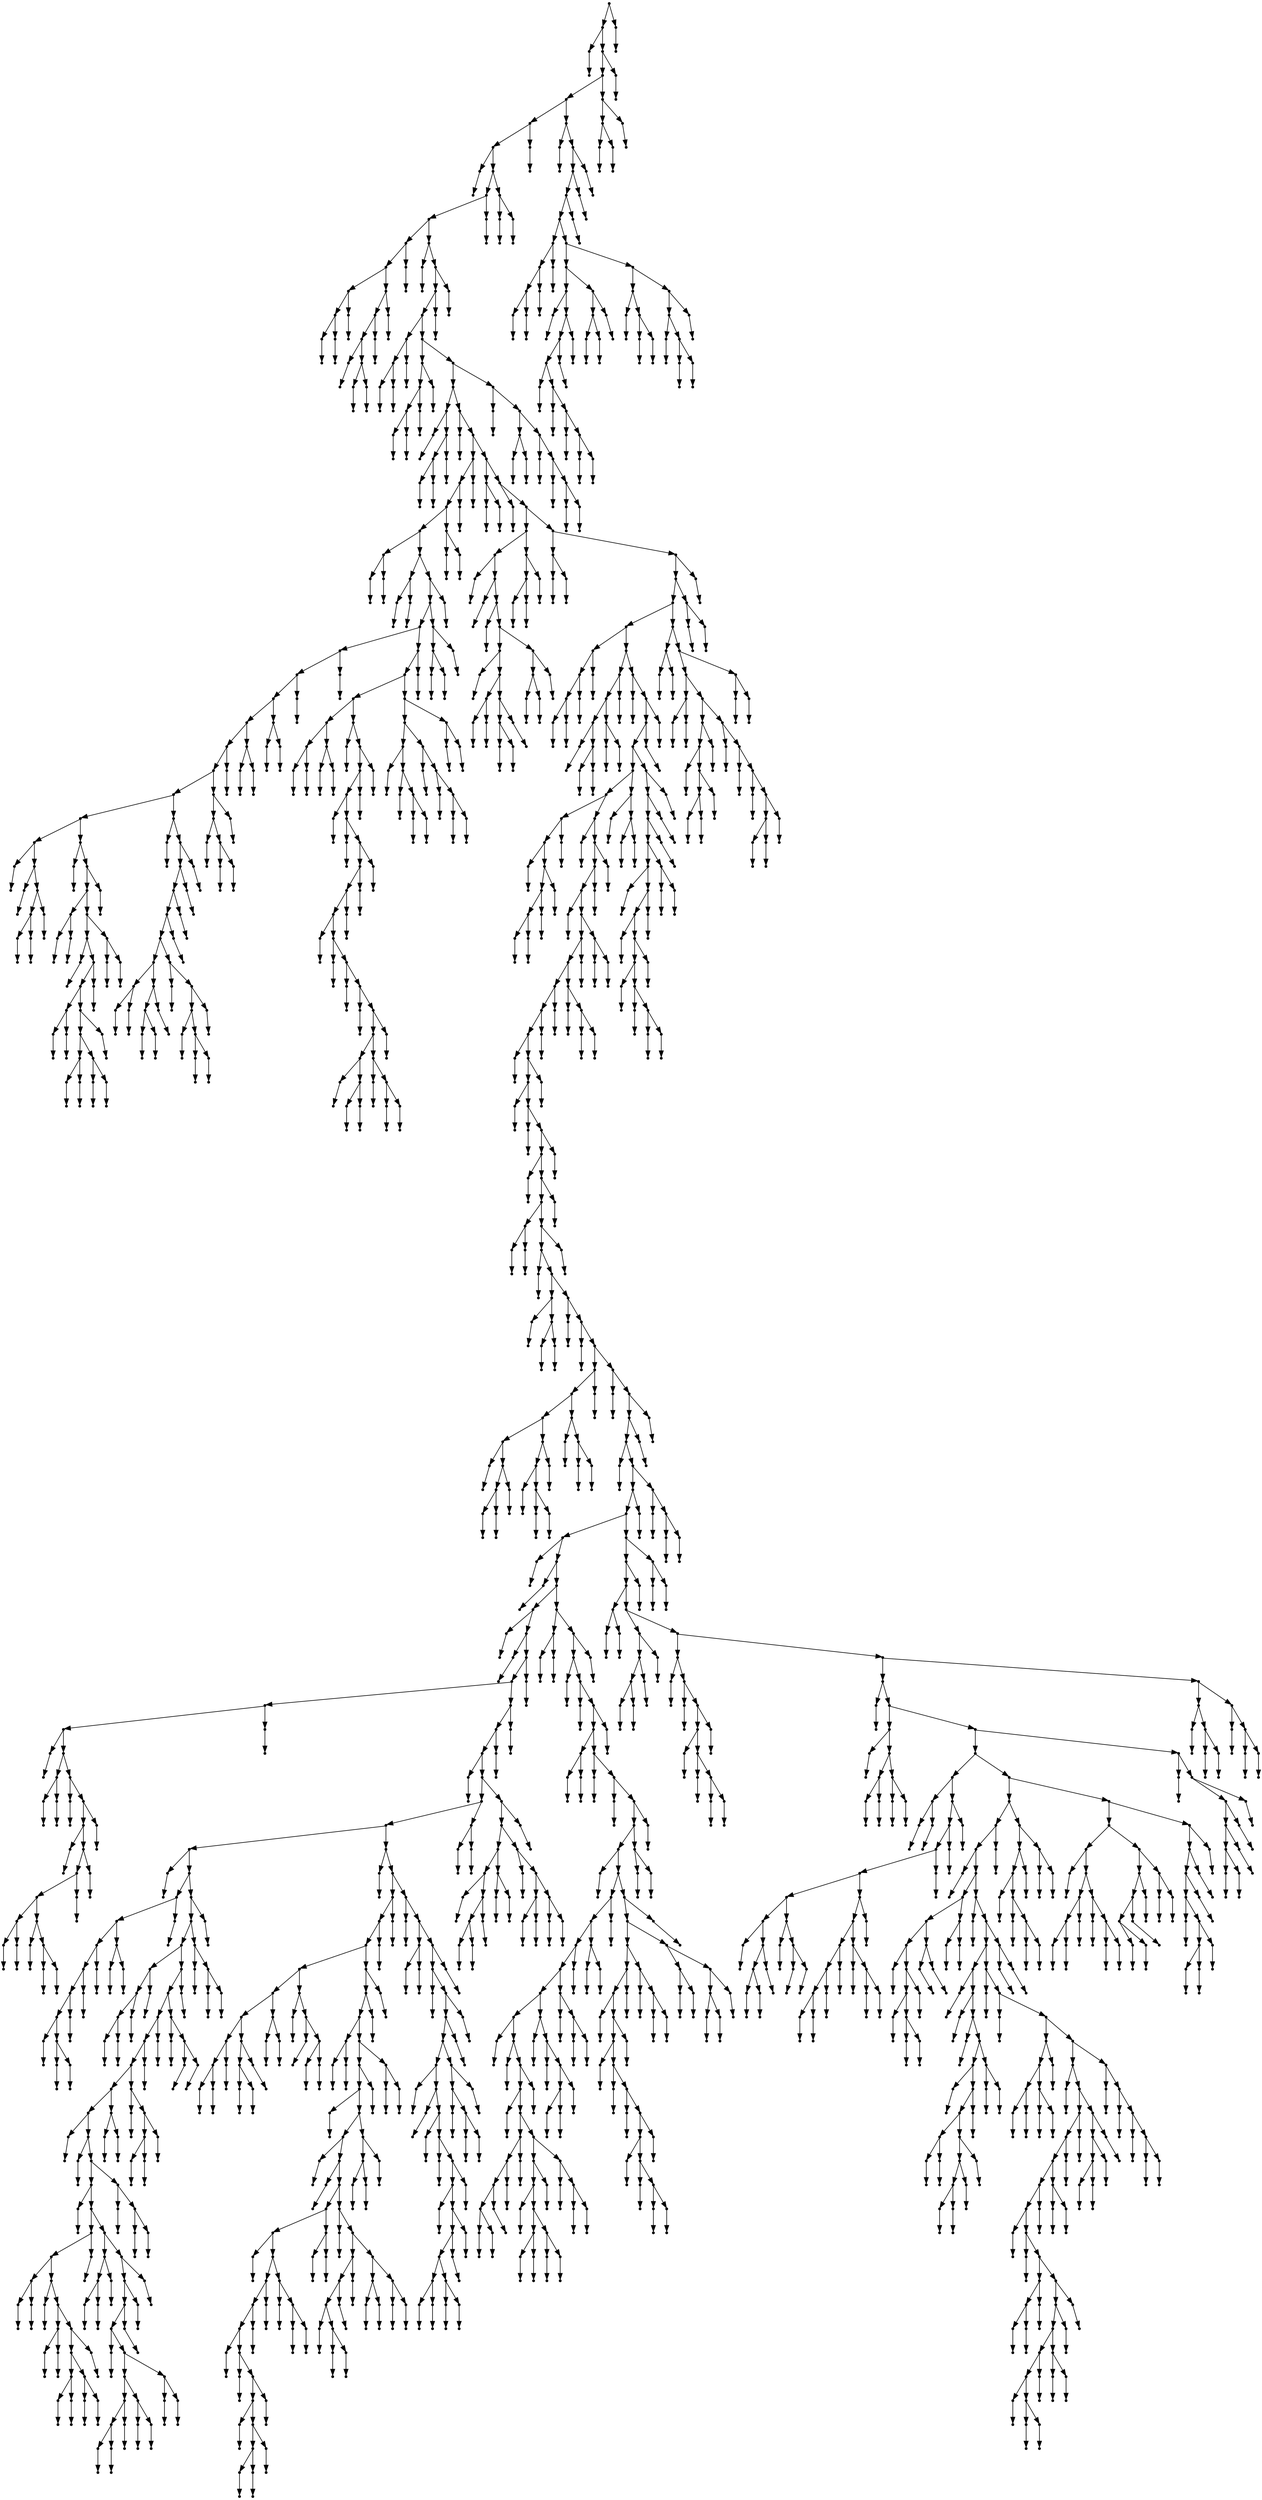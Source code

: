 digraph {
  1987 [shape=point];
  1984 [shape=point];
  1 [shape=point];
  0 [shape=point];
  1983 [shape=point];
  1980 [shape=point];
  1971 [shape=point];
  1893 [shape=point];
  1890 [shape=point];
  3 [shape=point];
  2 [shape=point];
  1889 [shape=point];
  1883 [shape=point];
  1880 [shape=point];
  29 [shape=point];
  26 [shape=point];
  11 [shape=point];
  8 [shape=point];
  5 [shape=point];
  4 [shape=point];
  7 [shape=point];
  6 [shape=point];
  10 [shape=point];
  9 [shape=point];
  25 [shape=point];
  22 [shape=point];
  19 [shape=point];
  13 [shape=point];
  12 [shape=point];
  18 [shape=point];
  15 [shape=point];
  14 [shape=point];
  17 [shape=point];
  16 [shape=point];
  21 [shape=point];
  20 [shape=point];
  24 [shape=point];
  23 [shape=point];
  28 [shape=point];
  27 [shape=point];
  1879 [shape=point];
  31 [shape=point];
  30 [shape=point];
  1878 [shape=point];
  1875 [shape=point];
  1872 [shape=point];
  39 [shape=point];
  36 [shape=point];
  33 [shape=point];
  32 [shape=point];
  35 [shape=point];
  34 [shape=point];
  38 [shape=point];
  37 [shape=point];
  1871 [shape=point];
  50 [shape=point];
  47 [shape=point];
  44 [shape=point];
  41 [shape=point];
  40 [shape=point];
  43 [shape=point];
  42 [shape=point];
  46 [shape=point];
  45 [shape=point];
  49 [shape=point];
  48 [shape=point];
  1870 [shape=point];
  1849 [shape=point];
  61 [shape=point];
  52 [shape=point];
  51 [shape=point];
  60 [shape=point];
  57 [shape=point];
  54 [shape=point];
  53 [shape=point];
  56 [shape=point];
  55 [shape=point];
  59 [shape=point];
  58 [shape=point];
  1848 [shape=point];
  63 [shape=point];
  62 [shape=point];
  1847 [shape=point];
  338 [shape=point];
  335 [shape=point];
  332 [shape=point];
  326 [shape=point];
  68 [shape=point];
  65 [shape=point];
  64 [shape=point];
  67 [shape=point];
  66 [shape=point];
  325 [shape=point];
  73 [shape=point];
  70 [shape=point];
  69 [shape=point];
  72 [shape=point];
  71 [shape=point];
  324 [shape=point];
  321 [shape=point];
  312 [shape=point];
  210 [shape=point];
  207 [shape=point];
  204 [shape=point];
  198 [shape=point];
  192 [shape=point];
  189 [shape=point];
  177 [shape=point];
  132 [shape=point];
  87 [shape=point];
  75 [shape=point];
  74 [shape=point];
  86 [shape=point];
  77 [shape=point];
  76 [shape=point];
  85 [shape=point];
  82 [shape=point];
  79 [shape=point];
  78 [shape=point];
  81 [shape=point];
  80 [shape=point];
  84 [shape=point];
  83 [shape=point];
  131 [shape=point];
  89 [shape=point];
  88 [shape=point];
  130 [shape=point];
  127 [shape=point];
  94 [shape=point];
  91 [shape=point];
  90 [shape=point];
  93 [shape=point];
  92 [shape=point];
  126 [shape=point];
  120 [shape=point];
  96 [shape=point];
  95 [shape=point];
  119 [shape=point];
  116 [shape=point];
  101 [shape=point];
  98 [shape=point];
  97 [shape=point];
  100 [shape=point];
  99 [shape=point];
  115 [shape=point];
  112 [shape=point];
  106 [shape=point];
  103 [shape=point];
  102 [shape=point];
  105 [shape=point];
  104 [shape=point];
  111 [shape=point];
  108 [shape=point];
  107 [shape=point];
  110 [shape=point];
  109 [shape=point];
  114 [shape=point];
  113 [shape=point];
  118 [shape=point];
  117 [shape=point];
  125 [shape=point];
  122 [shape=point];
  121 [shape=point];
  124 [shape=point];
  123 [shape=point];
  129 [shape=point];
  128 [shape=point];
  176 [shape=point];
  134 [shape=point];
  133 [shape=point];
  175 [shape=point];
  172 [shape=point];
  169 [shape=point];
  166 [shape=point];
  163 [shape=point];
  148 [shape=point];
  139 [shape=point];
  136 [shape=point];
  135 [shape=point];
  138 [shape=point];
  137 [shape=point];
  147 [shape=point];
  144 [shape=point];
  141 [shape=point];
  140 [shape=point];
  143 [shape=point];
  142 [shape=point];
  146 [shape=point];
  145 [shape=point];
  162 [shape=point];
  150 [shape=point];
  149 [shape=point];
  161 [shape=point];
  158 [shape=point];
  152 [shape=point];
  151 [shape=point];
  157 [shape=point];
  154 [shape=point];
  153 [shape=point];
  156 [shape=point];
  155 [shape=point];
  160 [shape=point];
  159 [shape=point];
  165 [shape=point];
  164 [shape=point];
  168 [shape=point];
  167 [shape=point];
  171 [shape=point];
  170 [shape=point];
  174 [shape=point];
  173 [shape=point];
  188 [shape=point];
  185 [shape=point];
  179 [shape=point];
  178 [shape=point];
  184 [shape=point];
  181 [shape=point];
  180 [shape=point];
  183 [shape=point];
  182 [shape=point];
  187 [shape=point];
  186 [shape=point];
  191 [shape=point];
  190 [shape=point];
  197 [shape=point];
  194 [shape=point];
  193 [shape=point];
  196 [shape=point];
  195 [shape=point];
  203 [shape=point];
  200 [shape=point];
  199 [shape=point];
  202 [shape=point];
  201 [shape=point];
  206 [shape=point];
  205 [shape=point];
  209 [shape=point];
  208 [shape=point];
  311 [shape=point];
  308 [shape=point];
  278 [shape=point];
  221 [shape=point];
  215 [shape=point];
  212 [shape=point];
  211 [shape=point];
  214 [shape=point];
  213 [shape=point];
  220 [shape=point];
  217 [shape=point];
  216 [shape=point];
  219 [shape=point];
  218 [shape=point];
  277 [shape=point];
  223 [shape=point];
  222 [shape=point];
  276 [shape=point];
  273 [shape=point];
  270 [shape=point];
  225 [shape=point];
  224 [shape=point];
  269 [shape=point];
  227 [shape=point];
  226 [shape=point];
  268 [shape=point];
  265 [shape=point];
  262 [shape=point];
  259 [shape=point];
  229 [shape=point];
  228 [shape=point];
  258 [shape=point];
  231 [shape=point];
  230 [shape=point];
  257 [shape=point];
  233 [shape=point];
  232 [shape=point];
  256 [shape=point];
  235 [shape=point];
  234 [shape=point];
  255 [shape=point];
  252 [shape=point];
  243 [shape=point];
  237 [shape=point];
  236 [shape=point];
  242 [shape=point];
  239 [shape=point];
  238 [shape=point];
  241 [shape=point];
  240 [shape=point];
  251 [shape=point];
  245 [shape=point];
  244 [shape=point];
  250 [shape=point];
  247 [shape=point];
  246 [shape=point];
  249 [shape=point];
  248 [shape=point];
  254 [shape=point];
  253 [shape=point];
  261 [shape=point];
  260 [shape=point];
  264 [shape=point];
  263 [shape=point];
  267 [shape=point];
  266 [shape=point];
  272 [shape=point];
  271 [shape=point];
  275 [shape=point];
  274 [shape=point];
  307 [shape=point];
  301 [shape=point];
  289 [shape=point];
  280 [shape=point];
  279 [shape=point];
  288 [shape=point];
  282 [shape=point];
  281 [shape=point];
  287 [shape=point];
  284 [shape=point];
  283 [shape=point];
  286 [shape=point];
  285 [shape=point];
  300 [shape=point];
  291 [shape=point];
  290 [shape=point];
  299 [shape=point];
  293 [shape=point];
  292 [shape=point];
  298 [shape=point];
  295 [shape=point];
  294 [shape=point];
  297 [shape=point];
  296 [shape=point];
  306 [shape=point];
  303 [shape=point];
  302 [shape=point];
  305 [shape=point];
  304 [shape=point];
  310 [shape=point];
  309 [shape=point];
  320 [shape=point];
  317 [shape=point];
  314 [shape=point];
  313 [shape=point];
  316 [shape=point];
  315 [shape=point];
  319 [shape=point];
  318 [shape=point];
  323 [shape=point];
  322 [shape=point];
  331 [shape=point];
  328 [shape=point];
  327 [shape=point];
  330 [shape=point];
  329 [shape=point];
  334 [shape=point];
  333 [shape=point];
  337 [shape=point];
  336 [shape=point];
  1846 [shape=point];
  343 [shape=point];
  340 [shape=point];
  339 [shape=point];
  342 [shape=point];
  341 [shape=point];
  1845 [shape=point];
  345 [shape=point];
  344 [shape=point];
  1844 [shape=point];
  389 [shape=point];
  380 [shape=point];
  347 [shape=point];
  346 [shape=point];
  379 [shape=point];
  349 [shape=point];
  348 [shape=point];
  378 [shape=point];
  351 [shape=point];
  350 [shape=point];
  377 [shape=point];
  368 [shape=point];
  353 [shape=point];
  352 [shape=point];
  367 [shape=point];
  358 [shape=point];
  355 [shape=point];
  354 [shape=point];
  357 [shape=point];
  356 [shape=point];
  366 [shape=point];
  363 [shape=point];
  360 [shape=point];
  359 [shape=point];
  362 [shape=point];
  361 [shape=point];
  365 [shape=point];
  364 [shape=point];
  376 [shape=point];
  373 [shape=point];
  370 [shape=point];
  369 [shape=point];
  372 [shape=point];
  371 [shape=point];
  375 [shape=point];
  374 [shape=point];
  388 [shape=point];
  385 [shape=point];
  382 [shape=point];
  381 [shape=point];
  384 [shape=point];
  383 [shape=point];
  387 [shape=point];
  386 [shape=point];
  1843 [shape=point];
  394 [shape=point];
  391 [shape=point];
  390 [shape=point];
  393 [shape=point];
  392 [shape=point];
  1842 [shape=point];
  1839 [shape=point];
  1833 [shape=point];
  1782 [shape=point];
  405 [shape=point];
  402 [shape=point];
  399 [shape=point];
  396 [shape=point];
  395 [shape=point];
  398 [shape=point];
  397 [shape=point];
  401 [shape=point];
  400 [shape=point];
  404 [shape=point];
  403 [shape=point];
  1781 [shape=point];
  422 [shape=point];
  419 [shape=point];
  413 [shape=point];
  407 [shape=point];
  406 [shape=point];
  412 [shape=point];
  409 [shape=point];
  408 [shape=point];
  411 [shape=point];
  410 [shape=point];
  418 [shape=point];
  415 [shape=point];
  414 [shape=point];
  417 [shape=point];
  416 [shape=point];
  421 [shape=point];
  420 [shape=point];
  1780 [shape=point];
  424 [shape=point];
  423 [shape=point];
  1779 [shape=point];
  1776 [shape=point];
  1773 [shape=point];
  1734 [shape=point];
  1725 [shape=point];
  441 [shape=point];
  438 [shape=point];
  426 [shape=point];
  425 [shape=point];
  437 [shape=point];
  434 [shape=point];
  431 [shape=point];
  428 [shape=point];
  427 [shape=point];
  430 [shape=point];
  429 [shape=point];
  433 [shape=point];
  432 [shape=point];
  436 [shape=point];
  435 [shape=point];
  440 [shape=point];
  439 [shape=point];
  1724 [shape=point];
  443 [shape=point];
  442 [shape=point];
  1723 [shape=point];
  1720 [shape=point];
  1717 [shape=point];
  445 [shape=point];
  444 [shape=point];
  1716 [shape=point];
  1710 [shape=point];
  1707 [shape=point];
  1698 [shape=point];
  1695 [shape=point];
  1692 [shape=point];
  447 [shape=point];
  446 [shape=point];
  1691 [shape=point];
  1688 [shape=point];
  449 [shape=point];
  448 [shape=point];
  1687 [shape=point];
  451 [shape=point];
  450 [shape=point];
  1686 [shape=point];
  1683 [shape=point];
  453 [shape=point];
  452 [shape=point];
  1682 [shape=point];
  1679 [shape=point];
  458 [shape=point];
  455 [shape=point];
  454 [shape=point];
  457 [shape=point];
  456 [shape=point];
  1678 [shape=point];
  1675 [shape=point];
  460 [shape=point];
  459 [shape=point];
  1674 [shape=point];
  468 [shape=point];
  462 [shape=point];
  461 [shape=point];
  467 [shape=point];
  464 [shape=point];
  463 [shape=point];
  466 [shape=point];
  465 [shape=point];
  1673 [shape=point];
  470 [shape=point];
  469 [shape=point];
  1672 [shape=point];
  472 [shape=point];
  471 [shape=point];
  1671 [shape=point];
  507 [shape=point];
  504 [shape=point];
  495 [shape=point];
  483 [shape=point];
  474 [shape=point];
  473 [shape=point];
  482 [shape=point];
  479 [shape=point];
  476 [shape=point];
  475 [shape=point];
  478 [shape=point];
  477 [shape=point];
  481 [shape=point];
  480 [shape=point];
  494 [shape=point];
  491 [shape=point];
  485 [shape=point];
  484 [shape=point];
  490 [shape=point];
  487 [shape=point];
  486 [shape=point];
  489 [shape=point];
  488 [shape=point];
  493 [shape=point];
  492 [shape=point];
  503 [shape=point];
  497 [shape=point];
  496 [shape=point];
  502 [shape=point];
  499 [shape=point];
  498 [shape=point];
  501 [shape=point];
  500 [shape=point];
  506 [shape=point];
  505 [shape=point];
  1670 [shape=point];
  509 [shape=point];
  508 [shape=point];
  1669 [shape=point];
  1666 [shape=point];
  1663 [shape=point];
  511 [shape=point];
  510 [shape=point];
  1662 [shape=point];
  1653 [shape=point];
  1650 [shape=point];
  1221 [shape=point];
  513 [shape=point];
  512 [shape=point];
  1220 [shape=point];
  515 [shape=point];
  514 [shape=point];
  1219 [shape=point];
  1027 [shape=point];
  517 [shape=point];
  516 [shape=point];
  1026 [shape=point];
  519 [shape=point];
  518 [shape=point];
  1025 [shape=point];
  1022 [shape=point];
  560 [shape=point];
  557 [shape=point];
  521 [shape=point];
  520 [shape=point];
  556 [shape=point];
  526 [shape=point];
  523 [shape=point];
  522 [shape=point];
  525 [shape=point];
  524 [shape=point];
  555 [shape=point];
  528 [shape=point];
  527 [shape=point];
  554 [shape=point];
  551 [shape=point];
  530 [shape=point];
  529 [shape=point];
  550 [shape=point];
  547 [shape=point];
  544 [shape=point];
  535 [shape=point];
  532 [shape=point];
  531 [shape=point];
  534 [shape=point];
  533 [shape=point];
  543 [shape=point];
  537 [shape=point];
  536 [shape=point];
  542 [shape=point];
  539 [shape=point];
  538 [shape=point];
  541 [shape=point];
  540 [shape=point];
  546 [shape=point];
  545 [shape=point];
  549 [shape=point];
  548 [shape=point];
  553 [shape=point];
  552 [shape=point];
  559 [shape=point];
  558 [shape=point];
  1021 [shape=point];
  1018 [shape=point];
  1015 [shape=point];
  562 [shape=point];
  561 [shape=point];
  1014 [shape=point];
  978 [shape=point];
  972 [shape=point];
  744 [shape=point];
  564 [shape=point];
  563 [shape=point];
  743 [shape=point];
  590 [shape=point];
  587 [shape=point];
  581 [shape=point];
  578 [shape=point];
  575 [shape=point];
  572 [shape=point];
  566 [shape=point];
  565 [shape=point];
  571 [shape=point];
  568 [shape=point];
  567 [shape=point];
  570 [shape=point];
  569 [shape=point];
  574 [shape=point];
  573 [shape=point];
  577 [shape=point];
  576 [shape=point];
  580 [shape=point];
  579 [shape=point];
  586 [shape=point];
  583 [shape=point];
  582 [shape=point];
  585 [shape=point];
  584 [shape=point];
  589 [shape=point];
  588 [shape=point];
  742 [shape=point];
  739 [shape=point];
  730 [shape=point];
  601 [shape=point];
  598 [shape=point];
  595 [shape=point];
  592 [shape=point];
  591 [shape=point];
  594 [shape=point];
  593 [shape=point];
  597 [shape=point];
  596 [shape=point];
  600 [shape=point];
  599 [shape=point];
  729 [shape=point];
  726 [shape=point];
  717 [shape=point];
  714 [shape=point];
  711 [shape=point];
  699 [shape=point];
  693 [shape=point];
  603 [shape=point];
  602 [shape=point];
  692 [shape=point];
  605 [shape=point];
  604 [shape=point];
  691 [shape=point];
  682 [shape=point];
  607 [shape=point];
  606 [shape=point];
  681 [shape=point];
  639 [shape=point];
  636 [shape=point];
  612 [shape=point];
  609 [shape=point];
  608 [shape=point];
  611 [shape=point];
  610 [shape=point];
  635 [shape=point];
  614 [shape=point];
  613 [shape=point];
  634 [shape=point];
  619 [shape=point];
  616 [shape=point];
  615 [shape=point];
  618 [shape=point];
  617 [shape=point];
  633 [shape=point];
  630 [shape=point];
  624 [shape=point];
  621 [shape=point];
  620 [shape=point];
  623 [shape=point];
  622 [shape=point];
  629 [shape=point];
  626 [shape=point];
  625 [shape=point];
  628 [shape=point];
  627 [shape=point];
  632 [shape=point];
  631 [shape=point];
  638 [shape=point];
  637 [shape=point];
  680 [shape=point];
  647 [shape=point];
  644 [shape=point];
  641 [shape=point];
  640 [shape=point];
  643 [shape=point];
  642 [shape=point];
  646 [shape=point];
  645 [shape=point];
  679 [shape=point];
  676 [shape=point];
  673 [shape=point];
  670 [shape=point];
  649 [shape=point];
  648 [shape=point];
  669 [shape=point];
  663 [shape=point];
  657 [shape=point];
  654 [shape=point];
  651 [shape=point];
  650 [shape=point];
  653 [shape=point];
  652 [shape=point];
  656 [shape=point];
  655 [shape=point];
  662 [shape=point];
  659 [shape=point];
  658 [shape=point];
  661 [shape=point];
  660 [shape=point];
  668 [shape=point];
  665 [shape=point];
  664 [shape=point];
  667 [shape=point];
  666 [shape=point];
  672 [shape=point];
  671 [shape=point];
  675 [shape=point];
  674 [shape=point];
  678 [shape=point];
  677 [shape=point];
  690 [shape=point];
  684 [shape=point];
  683 [shape=point];
  689 [shape=point];
  686 [shape=point];
  685 [shape=point];
  688 [shape=point];
  687 [shape=point];
  698 [shape=point];
  695 [shape=point];
  694 [shape=point];
  697 [shape=point];
  696 [shape=point];
  710 [shape=point];
  701 [shape=point];
  700 [shape=point];
  709 [shape=point];
  706 [shape=point];
  703 [shape=point];
  702 [shape=point];
  705 [shape=point];
  704 [shape=point];
  708 [shape=point];
  707 [shape=point];
  713 [shape=point];
  712 [shape=point];
  716 [shape=point];
  715 [shape=point];
  725 [shape=point];
  719 [shape=point];
  718 [shape=point];
  724 [shape=point];
  721 [shape=point];
  720 [shape=point];
  723 [shape=point];
  722 [shape=point];
  728 [shape=point];
  727 [shape=point];
  738 [shape=point];
  732 [shape=point];
  731 [shape=point];
  737 [shape=point];
  734 [shape=point];
  733 [shape=point];
  736 [shape=point];
  735 [shape=point];
  741 [shape=point];
  740 [shape=point];
  971 [shape=point];
  746 [shape=point];
  745 [shape=point];
  970 [shape=point];
  901 [shape=point];
  898 [shape=point];
  895 [shape=point];
  781 [shape=point];
  769 [shape=point];
  763 [shape=point];
  754 [shape=point];
  751 [shape=point];
  748 [shape=point];
  747 [shape=point];
  750 [shape=point];
  749 [shape=point];
  753 [shape=point];
  752 [shape=point];
  762 [shape=point];
  759 [shape=point];
  756 [shape=point];
  755 [shape=point];
  758 [shape=point];
  757 [shape=point];
  761 [shape=point];
  760 [shape=point];
  768 [shape=point];
  765 [shape=point];
  764 [shape=point];
  767 [shape=point];
  766 [shape=point];
  780 [shape=point];
  771 [shape=point];
  770 [shape=point];
  779 [shape=point];
  773 [shape=point];
  772 [shape=point];
  778 [shape=point];
  775 [shape=point];
  774 [shape=point];
  777 [shape=point];
  776 [shape=point];
  894 [shape=point];
  891 [shape=point];
  888 [shape=point];
  786 [shape=point];
  783 [shape=point];
  782 [shape=point];
  785 [shape=point];
  784 [shape=point];
  887 [shape=point];
  881 [shape=point];
  878 [shape=point];
  788 [shape=point];
  787 [shape=point];
  877 [shape=point];
  868 [shape=point];
  790 [shape=point];
  789 [shape=point];
  867 [shape=point];
  792 [shape=point];
  791 [shape=point];
  866 [shape=point];
  836 [shape=point];
  830 [shape=point];
  794 [shape=point];
  793 [shape=point];
  829 [shape=point];
  820 [shape=point];
  817 [shape=point];
  814 [shape=point];
  796 [shape=point];
  795 [shape=point];
  813 [shape=point];
  798 [shape=point];
  797 [shape=point];
  812 [shape=point];
  809 [shape=point];
  800 [shape=point];
  799 [shape=point];
  808 [shape=point];
  805 [shape=point];
  802 [shape=point];
  801 [shape=point];
  804 [shape=point];
  803 [shape=point];
  807 [shape=point];
  806 [shape=point];
  811 [shape=point];
  810 [shape=point];
  816 [shape=point];
  815 [shape=point];
  819 [shape=point];
  818 [shape=point];
  828 [shape=point];
  822 [shape=point];
  821 [shape=point];
  827 [shape=point];
  824 [shape=point];
  823 [shape=point];
  826 [shape=point];
  825 [shape=point];
  835 [shape=point];
  832 [shape=point];
  831 [shape=point];
  834 [shape=point];
  833 [shape=point];
  865 [shape=point];
  838 [shape=point];
  837 [shape=point];
  864 [shape=point];
  852 [shape=point];
  849 [shape=point];
  846 [shape=point];
  840 [shape=point];
  839 [shape=point];
  845 [shape=point];
  842 [shape=point];
  841 [shape=point];
  844 [shape=point];
  843 [shape=point];
  848 [shape=point];
  847 [shape=point];
  851 [shape=point];
  850 [shape=point];
  863 [shape=point];
  857 [shape=point];
  854 [shape=point];
  853 [shape=point];
  856 [shape=point];
  855 [shape=point];
  862 [shape=point];
  859 [shape=point];
  858 [shape=point];
  861 [shape=point];
  860 [shape=point];
  876 [shape=point];
  873 [shape=point];
  870 [shape=point];
  869 [shape=point];
  872 [shape=point];
  871 [shape=point];
  875 [shape=point];
  874 [shape=point];
  880 [shape=point];
  879 [shape=point];
  886 [shape=point];
  883 [shape=point];
  882 [shape=point];
  885 [shape=point];
  884 [shape=point];
  890 [shape=point];
  889 [shape=point];
  893 [shape=point];
  892 [shape=point];
  897 [shape=point];
  896 [shape=point];
  900 [shape=point];
  899 [shape=point];
  969 [shape=point];
  903 [shape=point];
  902 [shape=point];
  968 [shape=point];
  908 [shape=point];
  905 [shape=point];
  904 [shape=point];
  907 [shape=point];
  906 [shape=point];
  967 [shape=point];
  964 [shape=point];
  910 [shape=point];
  909 [shape=point];
  963 [shape=point];
  960 [shape=point];
  957 [shape=point];
  945 [shape=point];
  912 [shape=point];
  911 [shape=point];
  944 [shape=point];
  914 [shape=point];
  913 [shape=point];
  943 [shape=point];
  916 [shape=point];
  915 [shape=point];
  942 [shape=point];
  918 [shape=point];
  917 [shape=point];
  941 [shape=point];
  938 [shape=point];
  920 [shape=point];
  919 [shape=point];
  937 [shape=point];
  934 [shape=point];
  931 [shape=point];
  925 [shape=point];
  922 [shape=point];
  921 [shape=point];
  924 [shape=point];
  923 [shape=point];
  930 [shape=point];
  927 [shape=point];
  926 [shape=point];
  929 [shape=point];
  928 [shape=point];
  933 [shape=point];
  932 [shape=point];
  936 [shape=point];
  935 [shape=point];
  940 [shape=point];
  939 [shape=point];
  956 [shape=point];
  953 [shape=point];
  947 [shape=point];
  946 [shape=point];
  952 [shape=point];
  949 [shape=point];
  948 [shape=point];
  951 [shape=point];
  950 [shape=point];
  955 [shape=point];
  954 [shape=point];
  959 [shape=point];
  958 [shape=point];
  962 [shape=point];
  961 [shape=point];
  966 [shape=point];
  965 [shape=point];
  977 [shape=point];
  974 [shape=point];
  973 [shape=point];
  976 [shape=point];
  975 [shape=point];
  1013 [shape=point];
  1010 [shape=point];
  995 [shape=point];
  989 [shape=point];
  980 [shape=point];
  979 [shape=point];
  988 [shape=point];
  985 [shape=point];
  982 [shape=point];
  981 [shape=point];
  984 [shape=point];
  983 [shape=point];
  987 [shape=point];
  986 [shape=point];
  994 [shape=point];
  991 [shape=point];
  990 [shape=point];
  993 [shape=point];
  992 [shape=point];
  1009 [shape=point];
  997 [shape=point];
  996 [shape=point];
  1008 [shape=point];
  1002 [shape=point];
  999 [shape=point];
  998 [shape=point];
  1001 [shape=point];
  1000 [shape=point];
  1007 [shape=point];
  1004 [shape=point];
  1003 [shape=point];
  1006 [shape=point];
  1005 [shape=point];
  1012 [shape=point];
  1011 [shape=point];
  1017 [shape=point];
  1016 [shape=point];
  1020 [shape=point];
  1019 [shape=point];
  1024 [shape=point];
  1023 [shape=point];
  1218 [shape=point];
  1032 [shape=point];
  1029 [shape=point];
  1028 [shape=point];
  1031 [shape=point];
  1030 [shape=point];
  1217 [shape=point];
  1214 [shape=point];
  1034 [shape=point];
  1033 [shape=point];
  1213 [shape=point];
  1036 [shape=point];
  1035 [shape=point];
  1212 [shape=point];
  1209 [shape=point];
  1041 [shape=point];
  1038 [shape=point];
  1037 [shape=point];
  1040 [shape=point];
  1039 [shape=point];
  1208 [shape=point];
  1043 [shape=point];
  1042 [shape=point];
  1207 [shape=point];
  1045 [shape=point];
  1044 [shape=point];
  1206 [shape=point];
  1203 [shape=point];
  1197 [shape=point];
  1047 [shape=point];
  1046 [shape=point];
  1196 [shape=point];
  1136 [shape=point];
  1133 [shape=point];
  1127 [shape=point];
  1124 [shape=point];
  1115 [shape=point];
  1100 [shape=point];
  1049 [shape=point];
  1048 [shape=point];
  1099 [shape=point];
  1051 [shape=point];
  1050 [shape=point];
  1098 [shape=point];
  1095 [shape=point];
  1053 [shape=point];
  1052 [shape=point];
  1094 [shape=point];
  1067 [shape=point];
  1064 [shape=point];
  1061 [shape=point];
  1058 [shape=point];
  1055 [shape=point];
  1054 [shape=point];
  1057 [shape=point];
  1056 [shape=point];
  1060 [shape=point];
  1059 [shape=point];
  1063 [shape=point];
  1062 [shape=point];
  1066 [shape=point];
  1065 [shape=point];
  1093 [shape=point];
  1084 [shape=point];
  1081 [shape=point];
  1069 [shape=point];
  1068 [shape=point];
  1080 [shape=point];
  1074 [shape=point];
  1071 [shape=point];
  1070 [shape=point];
  1073 [shape=point];
  1072 [shape=point];
  1079 [shape=point];
  1076 [shape=point];
  1075 [shape=point];
  1078 [shape=point];
  1077 [shape=point];
  1083 [shape=point];
  1082 [shape=point];
  1092 [shape=point];
  1086 [shape=point];
  1085 [shape=point];
  1091 [shape=point];
  1088 [shape=point];
  1087 [shape=point];
  1090 [shape=point];
  1089 [shape=point];
  1097 [shape=point];
  1096 [shape=point];
  1114 [shape=point];
  1102 [shape=point];
  1101 [shape=point];
  1113 [shape=point];
  1104 [shape=point];
  1103 [shape=point];
  1112 [shape=point];
  1109 [shape=point];
  1106 [shape=point];
  1105 [shape=point];
  1108 [shape=point];
  1107 [shape=point];
  1111 [shape=point];
  1110 [shape=point];
  1123 [shape=point];
  1117 [shape=point];
  1116 [shape=point];
  1122 [shape=point];
  1119 [shape=point];
  1118 [shape=point];
  1121 [shape=point];
  1120 [shape=point];
  1126 [shape=point];
  1125 [shape=point];
  1132 [shape=point];
  1129 [shape=point];
  1128 [shape=point];
  1131 [shape=point];
  1130 [shape=point];
  1135 [shape=point];
  1134 [shape=point];
  1195 [shape=point];
  1192 [shape=point];
  1177 [shape=point];
  1168 [shape=point];
  1165 [shape=point];
  1138 [shape=point];
  1137 [shape=point];
  1164 [shape=point];
  1161 [shape=point];
  1140 [shape=point];
  1139 [shape=point];
  1160 [shape=point];
  1142 [shape=point];
  1141 [shape=point];
  1159 [shape=point];
  1144 [shape=point];
  1143 [shape=point];
  1158 [shape=point];
  1155 [shape=point];
  1146 [shape=point];
  1145 [shape=point];
  1154 [shape=point];
  1148 [shape=point];
  1147 [shape=point];
  1153 [shape=point];
  1150 [shape=point];
  1149 [shape=point];
  1152 [shape=point];
  1151 [shape=point];
  1157 [shape=point];
  1156 [shape=point];
  1163 [shape=point];
  1162 [shape=point];
  1167 [shape=point];
  1166 [shape=point];
  1176 [shape=point];
  1170 [shape=point];
  1169 [shape=point];
  1175 [shape=point];
  1172 [shape=point];
  1171 [shape=point];
  1174 [shape=point];
  1173 [shape=point];
  1191 [shape=point];
  1182 [shape=point];
  1179 [shape=point];
  1178 [shape=point];
  1181 [shape=point];
  1180 [shape=point];
  1190 [shape=point];
  1187 [shape=point];
  1184 [shape=point];
  1183 [shape=point];
  1186 [shape=point];
  1185 [shape=point];
  1189 [shape=point];
  1188 [shape=point];
  1194 [shape=point];
  1193 [shape=point];
  1202 [shape=point];
  1199 [shape=point];
  1198 [shape=point];
  1201 [shape=point];
  1200 [shape=point];
  1205 [shape=point];
  1204 [shape=point];
  1211 [shape=point];
  1210 [shape=point];
  1216 [shape=point];
  1215 [shape=point];
  1649 [shape=point];
  1643 [shape=point];
  1640 [shape=point];
  1226 [shape=point];
  1223 [shape=point];
  1222 [shape=point];
  1225 [shape=point];
  1224 [shape=point];
  1639 [shape=point];
  1237 [shape=point];
  1234 [shape=point];
  1231 [shape=point];
  1228 [shape=point];
  1227 [shape=point];
  1230 [shape=point];
  1229 [shape=point];
  1233 [shape=point];
  1232 [shape=point];
  1236 [shape=point];
  1235 [shape=point];
  1638 [shape=point];
  1257 [shape=point];
  1239 [shape=point];
  1238 [shape=point];
  1256 [shape=point];
  1241 [shape=point];
  1240 [shape=point];
  1255 [shape=point];
  1252 [shape=point];
  1243 [shape=point];
  1242 [shape=point];
  1251 [shape=point];
  1245 [shape=point];
  1244 [shape=point];
  1250 [shape=point];
  1247 [shape=point];
  1246 [shape=point];
  1249 [shape=point];
  1248 [shape=point];
  1254 [shape=point];
  1253 [shape=point];
  1637 [shape=point];
  1619 [shape=point];
  1259 [shape=point];
  1258 [shape=point];
  1618 [shape=point];
  1273 [shape=point];
  1261 [shape=point];
  1260 [shape=point];
  1272 [shape=point];
  1266 [shape=point];
  1263 [shape=point];
  1262 [shape=point];
  1265 [shape=point];
  1264 [shape=point];
  1271 [shape=point];
  1268 [shape=point];
  1267 [shape=point];
  1270 [shape=point];
  1269 [shape=point];
  1617 [shape=point];
  1599 [shape=point];
  1332 [shape=point];
  1278 [shape=point];
  1275 [shape=point];
  1274 [shape=point];
  1277 [shape=point];
  1276 [shape=point];
  1331 [shape=point];
  1328 [shape=point];
  1325 [shape=point];
  1322 [shape=point];
  1298 [shape=point];
  1289 [shape=point];
  1280 [shape=point];
  1279 [shape=point];
  1288 [shape=point];
  1285 [shape=point];
  1282 [shape=point];
  1281 [shape=point];
  1284 [shape=point];
  1283 [shape=point];
  1287 [shape=point];
  1286 [shape=point];
  1297 [shape=point];
  1291 [shape=point];
  1290 [shape=point];
  1296 [shape=point];
  1293 [shape=point];
  1292 [shape=point];
  1295 [shape=point];
  1294 [shape=point];
  1321 [shape=point];
  1318 [shape=point];
  1309 [shape=point];
  1306 [shape=point];
  1303 [shape=point];
  1300 [shape=point];
  1299 [shape=point];
  1302 [shape=point];
  1301 [shape=point];
  1305 [shape=point];
  1304 [shape=point];
  1308 [shape=point];
  1307 [shape=point];
  1317 [shape=point];
  1311 [shape=point];
  1310 [shape=point];
  1316 [shape=point];
  1313 [shape=point];
  1312 [shape=point];
  1315 [shape=point];
  1314 [shape=point];
  1320 [shape=point];
  1319 [shape=point];
  1324 [shape=point];
  1323 [shape=point];
  1327 [shape=point];
  1326 [shape=point];
  1330 [shape=point];
  1329 [shape=point];
  1598 [shape=point];
  1538 [shape=point];
  1517 [shape=point];
  1514 [shape=point];
  1334 [shape=point];
  1333 [shape=point];
  1513 [shape=point];
  1360 [shape=point];
  1354 [shape=point];
  1348 [shape=point];
  1336 [shape=point];
  1335 [shape=point];
  1347 [shape=point];
  1344 [shape=point];
  1338 [shape=point];
  1337 [shape=point];
  1343 [shape=point];
  1340 [shape=point];
  1339 [shape=point];
  1342 [shape=point];
  1341 [shape=point];
  1346 [shape=point];
  1345 [shape=point];
  1353 [shape=point];
  1350 [shape=point];
  1349 [shape=point];
  1352 [shape=point];
  1351 [shape=point];
  1359 [shape=point];
  1356 [shape=point];
  1355 [shape=point];
  1358 [shape=point];
  1357 [shape=point];
  1512 [shape=point];
  1362 [shape=point];
  1361 [shape=point];
  1511 [shape=point];
  1505 [shape=point];
  1400 [shape=point];
  1364 [shape=point];
  1363 [shape=point];
  1399 [shape=point];
  1366 [shape=point];
  1365 [shape=point];
  1398 [shape=point];
  1368 [shape=point];
  1367 [shape=point];
  1397 [shape=point];
  1391 [shape=point];
  1370 [shape=point];
  1369 [shape=point];
  1390 [shape=point];
  1387 [shape=point];
  1375 [shape=point];
  1372 [shape=point];
  1371 [shape=point];
  1374 [shape=point];
  1373 [shape=point];
  1386 [shape=point];
  1383 [shape=point];
  1380 [shape=point];
  1377 [shape=point];
  1376 [shape=point];
  1379 [shape=point];
  1378 [shape=point];
  1382 [shape=point];
  1381 [shape=point];
  1385 [shape=point];
  1384 [shape=point];
  1389 [shape=point];
  1388 [shape=point];
  1396 [shape=point];
  1393 [shape=point];
  1392 [shape=point];
  1395 [shape=point];
  1394 [shape=point];
  1504 [shape=point];
  1402 [shape=point];
  1401 [shape=point];
  1503 [shape=point];
  1404 [shape=point];
  1403 [shape=point];
  1502 [shape=point];
  1418 [shape=point];
  1415 [shape=point];
  1409 [shape=point];
  1406 [shape=point];
  1405 [shape=point];
  1408 [shape=point];
  1407 [shape=point];
  1414 [shape=point];
  1411 [shape=point];
  1410 [shape=point];
  1413 [shape=point];
  1412 [shape=point];
  1417 [shape=point];
  1416 [shape=point];
  1501 [shape=point];
  1486 [shape=point];
  1420 [shape=point];
  1419 [shape=point];
  1485 [shape=point];
  1473 [shape=point];
  1470 [shape=point];
  1467 [shape=point];
  1461 [shape=point];
  1458 [shape=point];
  1422 [shape=point];
  1421 [shape=point];
  1457 [shape=point];
  1424 [shape=point];
  1423 [shape=point];
  1456 [shape=point];
  1432 [shape=point];
  1429 [shape=point];
  1426 [shape=point];
  1425 [shape=point];
  1428 [shape=point];
  1427 [shape=point];
  1431 [shape=point];
  1430 [shape=point];
  1455 [shape=point];
  1452 [shape=point];
  1449 [shape=point];
  1443 [shape=point];
  1440 [shape=point];
  1434 [shape=point];
  1433 [shape=point];
  1439 [shape=point];
  1436 [shape=point];
  1435 [shape=point];
  1438 [shape=point];
  1437 [shape=point];
  1442 [shape=point];
  1441 [shape=point];
  1448 [shape=point];
  1445 [shape=point];
  1444 [shape=point];
  1447 [shape=point];
  1446 [shape=point];
  1451 [shape=point];
  1450 [shape=point];
  1454 [shape=point];
  1453 [shape=point];
  1460 [shape=point];
  1459 [shape=point];
  1466 [shape=point];
  1463 [shape=point];
  1462 [shape=point];
  1465 [shape=point];
  1464 [shape=point];
  1469 [shape=point];
  1468 [shape=point];
  1472 [shape=point];
  1471 [shape=point];
  1484 [shape=point];
  1481 [shape=point];
  1478 [shape=point];
  1475 [shape=point];
  1474 [shape=point];
  1477 [shape=point];
  1476 [shape=point];
  1480 [shape=point];
  1479 [shape=point];
  1483 [shape=point];
  1482 [shape=point];
  1500 [shape=point];
  1488 [shape=point];
  1487 [shape=point];
  1499 [shape=point];
  1490 [shape=point];
  1489 [shape=point];
  1498 [shape=point];
  1492 [shape=point];
  1491 [shape=point];
  1497 [shape=point];
  1494 [shape=point];
  1493 [shape=point];
  1496 [shape=point];
  1495 [shape=point];
  1510 [shape=point];
  1507 [shape=point];
  1506 [shape=point];
  1509 [shape=point];
  1508 [shape=point];
  1516 [shape=point];
  1515 [shape=point];
  1537 [shape=point];
  1531 [shape=point];
  1528 [shape=point];
  1519 [shape=point];
  1518 [shape=point];
  1527 [shape=point];
  1521 [shape=point];
  1520 [shape=point];
  1526 [shape=point];
  1523 [shape=point];
  1522 [shape=point];
  1525 [shape=point];
  1524 [shape=point];
  1530 [shape=point];
  1529 [shape=point];
  1536 [shape=point];
  1533 [shape=point];
  1532 [shape=point];
  1535 [shape=point];
  1534 [shape=point];
  1597 [shape=point];
  1576 [shape=point];
  1558 [shape=point];
  1540 [shape=point];
  1539 [shape=point];
  1557 [shape=point];
  1548 [shape=point];
  1545 [shape=point];
  1542 [shape=point];
  1541 [shape=point];
  1544 [shape=point];
  1543 [shape=point];
  1547 [shape=point];
  1546 [shape=point];
  1556 [shape=point];
  1550 [shape=point];
  1549 [shape=point];
  1555 [shape=point];
  1552 [shape=point];
  1551 [shape=point];
  1554 [shape=point];
  1553 [shape=point];
  1575 [shape=point];
  1569 [shape=point];
  1566 [shape=point];
  1563 [shape=point];
  1560 [shape=point];
  1559 [shape=point];
  1562 [shape=point];
  1561 [shape=point];
  1565 [shape=point];
  1564 [shape=point];
  1568 [shape=point];
  1567 [shape=point];
  1574 [shape=point];
  1571 [shape=point];
  1570 [shape=point];
  1573 [shape=point];
  1572 [shape=point];
  1596 [shape=point];
  1593 [shape=point];
  1590 [shape=point];
  1587 [shape=point];
  1578 [shape=point];
  1577 [shape=point];
  1586 [shape=point];
  1583 [shape=point];
  1580 [shape=point];
  1579 [shape=point];
  1582 [shape=point];
  1581 [shape=point];
  1585 [shape=point];
  1584 [shape=point];
  1589 [shape=point];
  1588 [shape=point];
  1592 [shape=point];
  1591 [shape=point];
  1595 [shape=point];
  1594 [shape=point];
  1616 [shape=point];
  1601 [shape=point];
  1600 [shape=point];
  1615 [shape=point];
  1612 [shape=point];
  1609 [shape=point];
  1606 [shape=point];
  1603 [shape=point];
  1602 [shape=point];
  1605 [shape=point];
  1604 [shape=point];
  1608 [shape=point];
  1607 [shape=point];
  1611 [shape=point];
  1610 [shape=point];
  1614 [shape=point];
  1613 [shape=point];
  1636 [shape=point];
  1627 [shape=point];
  1621 [shape=point];
  1620 [shape=point];
  1626 [shape=point];
  1623 [shape=point];
  1622 [shape=point];
  1625 [shape=point];
  1624 [shape=point];
  1635 [shape=point];
  1629 [shape=point];
  1628 [shape=point];
  1634 [shape=point];
  1631 [shape=point];
  1630 [shape=point];
  1633 [shape=point];
  1632 [shape=point];
  1642 [shape=point];
  1641 [shape=point];
  1648 [shape=point];
  1645 [shape=point];
  1644 [shape=point];
  1647 [shape=point];
  1646 [shape=point];
  1652 [shape=point];
  1651 [shape=point];
  1661 [shape=point];
  1655 [shape=point];
  1654 [shape=point];
  1660 [shape=point];
  1657 [shape=point];
  1656 [shape=point];
  1659 [shape=point];
  1658 [shape=point];
  1665 [shape=point];
  1664 [shape=point];
  1668 [shape=point];
  1667 [shape=point];
  1677 [shape=point];
  1676 [shape=point];
  1681 [shape=point];
  1680 [shape=point];
  1685 [shape=point];
  1684 [shape=point];
  1690 [shape=point];
  1689 [shape=point];
  1694 [shape=point];
  1693 [shape=point];
  1697 [shape=point];
  1696 [shape=point];
  1706 [shape=point];
  1700 [shape=point];
  1699 [shape=point];
  1705 [shape=point];
  1702 [shape=point];
  1701 [shape=point];
  1704 [shape=point];
  1703 [shape=point];
  1709 [shape=point];
  1708 [shape=point];
  1715 [shape=point];
  1712 [shape=point];
  1711 [shape=point];
  1714 [shape=point];
  1713 [shape=point];
  1719 [shape=point];
  1718 [shape=point];
  1722 [shape=point];
  1721 [shape=point];
  1733 [shape=point];
  1727 [shape=point];
  1726 [shape=point];
  1732 [shape=point];
  1729 [shape=point];
  1728 [shape=point];
  1731 [shape=point];
  1730 [shape=point];
  1772 [shape=point];
  1769 [shape=point];
  1766 [shape=point];
  1763 [shape=point];
  1757 [shape=point];
  1736 [shape=point];
  1735 [shape=point];
  1756 [shape=point];
  1753 [shape=point];
  1738 [shape=point];
  1737 [shape=point];
  1752 [shape=point];
  1749 [shape=point];
  1740 [shape=point];
  1739 [shape=point];
  1748 [shape=point];
  1742 [shape=point];
  1741 [shape=point];
  1747 [shape=point];
  1744 [shape=point];
  1743 [shape=point];
  1746 [shape=point];
  1745 [shape=point];
  1751 [shape=point];
  1750 [shape=point];
  1755 [shape=point];
  1754 [shape=point];
  1762 [shape=point];
  1759 [shape=point];
  1758 [shape=point];
  1761 [shape=point];
  1760 [shape=point];
  1765 [shape=point];
  1764 [shape=point];
  1768 [shape=point];
  1767 [shape=point];
  1771 [shape=point];
  1770 [shape=point];
  1775 [shape=point];
  1774 [shape=point];
  1778 [shape=point];
  1777 [shape=point];
  1832 [shape=point];
  1787 [shape=point];
  1784 [shape=point];
  1783 [shape=point];
  1786 [shape=point];
  1785 [shape=point];
  1831 [shape=point];
  1825 [shape=point];
  1792 [shape=point];
  1789 [shape=point];
  1788 [shape=point];
  1791 [shape=point];
  1790 [shape=point];
  1824 [shape=point];
  1806 [shape=point];
  1803 [shape=point];
  1794 [shape=point];
  1793 [shape=point];
  1802 [shape=point];
  1799 [shape=point];
  1796 [shape=point];
  1795 [shape=point];
  1798 [shape=point];
  1797 [shape=point];
  1801 [shape=point];
  1800 [shape=point];
  1805 [shape=point];
  1804 [shape=point];
  1823 [shape=point];
  1808 [shape=point];
  1807 [shape=point];
  1822 [shape=point];
  1810 [shape=point];
  1809 [shape=point];
  1821 [shape=point];
  1812 [shape=point];
  1811 [shape=point];
  1820 [shape=point];
  1817 [shape=point];
  1814 [shape=point];
  1813 [shape=point];
  1816 [shape=point];
  1815 [shape=point];
  1819 [shape=point];
  1818 [shape=point];
  1830 [shape=point];
  1827 [shape=point];
  1826 [shape=point];
  1829 [shape=point];
  1828 [shape=point];
  1838 [shape=point];
  1835 [shape=point];
  1834 [shape=point];
  1837 [shape=point];
  1836 [shape=point];
  1841 [shape=point];
  1840 [shape=point];
  1869 [shape=point];
  1851 [shape=point];
  1850 [shape=point];
  1868 [shape=point];
  1856 [shape=point];
  1853 [shape=point];
  1852 [shape=point];
  1855 [shape=point];
  1854 [shape=point];
  1867 [shape=point];
  1858 [shape=point];
  1857 [shape=point];
  1866 [shape=point];
  1860 [shape=point];
  1859 [shape=point];
  1865 [shape=point];
  1862 [shape=point];
  1861 [shape=point];
  1864 [shape=point];
  1863 [shape=point];
  1874 [shape=point];
  1873 [shape=point];
  1877 [shape=point];
  1876 [shape=point];
  1882 [shape=point];
  1881 [shape=point];
  1888 [shape=point];
  1885 [shape=point];
  1884 [shape=point];
  1887 [shape=point];
  1886 [shape=point];
  1892 [shape=point];
  1891 [shape=point];
  1970 [shape=point];
  1895 [shape=point];
  1894 [shape=point];
  1969 [shape=point];
  1966 [shape=point];
  1963 [shape=point];
  1960 [shape=point];
  1906 [shape=point];
  1903 [shape=point];
  1900 [shape=point];
  1897 [shape=point];
  1896 [shape=point];
  1899 [shape=point];
  1898 [shape=point];
  1902 [shape=point];
  1901 [shape=point];
  1905 [shape=point];
  1904 [shape=point];
  1959 [shape=point];
  1938 [shape=point];
  1929 [shape=point];
  1908 [shape=point];
  1907 [shape=point];
  1928 [shape=point];
  1925 [shape=point];
  1922 [shape=point];
  1910 [shape=point];
  1909 [shape=point];
  1921 [shape=point];
  1912 [shape=point];
  1911 [shape=point];
  1920 [shape=point];
  1914 [shape=point];
  1913 [shape=point];
  1919 [shape=point];
  1916 [shape=point];
  1915 [shape=point];
  1918 [shape=point];
  1917 [shape=point];
  1924 [shape=point];
  1923 [shape=point];
  1927 [shape=point];
  1926 [shape=point];
  1937 [shape=point];
  1934 [shape=point];
  1931 [shape=point];
  1930 [shape=point];
  1933 [shape=point];
  1932 [shape=point];
  1936 [shape=point];
  1935 [shape=point];
  1958 [shape=point];
  1946 [shape=point];
  1940 [shape=point];
  1939 [shape=point];
  1945 [shape=point];
  1942 [shape=point];
  1941 [shape=point];
  1944 [shape=point];
  1943 [shape=point];
  1957 [shape=point];
  1954 [shape=point];
  1948 [shape=point];
  1947 [shape=point];
  1953 [shape=point];
  1950 [shape=point];
  1949 [shape=point];
  1952 [shape=point];
  1951 [shape=point];
  1956 [shape=point];
  1955 [shape=point];
  1962 [shape=point];
  1961 [shape=point];
  1965 [shape=point];
  1964 [shape=point];
  1968 [shape=point];
  1967 [shape=point];
  1979 [shape=point];
  1976 [shape=point];
  1973 [shape=point];
  1972 [shape=point];
  1975 [shape=point];
  1974 [shape=point];
  1978 [shape=point];
  1977 [shape=point];
  1982 [shape=point];
  1981 [shape=point];
  1986 [shape=point];
  1985 [shape=point];
1987 -> 1984;
1984 -> 1;
1 -> 0;
1984 -> 1983;
1983 -> 1980;
1980 -> 1971;
1971 -> 1893;
1893 -> 1890;
1890 -> 3;
3 -> 2;
1890 -> 1889;
1889 -> 1883;
1883 -> 1880;
1880 -> 29;
29 -> 26;
26 -> 11;
11 -> 8;
8 -> 5;
5 -> 4;
8 -> 7;
7 -> 6;
11 -> 10;
10 -> 9;
26 -> 25;
25 -> 22;
22 -> 19;
19 -> 13;
13 -> 12;
19 -> 18;
18 -> 15;
15 -> 14;
18 -> 17;
17 -> 16;
22 -> 21;
21 -> 20;
25 -> 24;
24 -> 23;
29 -> 28;
28 -> 27;
1880 -> 1879;
1879 -> 31;
31 -> 30;
1879 -> 1878;
1878 -> 1875;
1875 -> 1872;
1872 -> 39;
39 -> 36;
36 -> 33;
33 -> 32;
36 -> 35;
35 -> 34;
39 -> 38;
38 -> 37;
1872 -> 1871;
1871 -> 50;
50 -> 47;
47 -> 44;
44 -> 41;
41 -> 40;
44 -> 43;
43 -> 42;
47 -> 46;
46 -> 45;
50 -> 49;
49 -> 48;
1871 -> 1870;
1870 -> 1849;
1849 -> 61;
61 -> 52;
52 -> 51;
61 -> 60;
60 -> 57;
57 -> 54;
54 -> 53;
57 -> 56;
56 -> 55;
60 -> 59;
59 -> 58;
1849 -> 1848;
1848 -> 63;
63 -> 62;
1848 -> 1847;
1847 -> 338;
338 -> 335;
335 -> 332;
332 -> 326;
326 -> 68;
68 -> 65;
65 -> 64;
68 -> 67;
67 -> 66;
326 -> 325;
325 -> 73;
73 -> 70;
70 -> 69;
73 -> 72;
72 -> 71;
325 -> 324;
324 -> 321;
321 -> 312;
312 -> 210;
210 -> 207;
207 -> 204;
204 -> 198;
198 -> 192;
192 -> 189;
189 -> 177;
177 -> 132;
132 -> 87;
87 -> 75;
75 -> 74;
87 -> 86;
86 -> 77;
77 -> 76;
86 -> 85;
85 -> 82;
82 -> 79;
79 -> 78;
82 -> 81;
81 -> 80;
85 -> 84;
84 -> 83;
132 -> 131;
131 -> 89;
89 -> 88;
131 -> 130;
130 -> 127;
127 -> 94;
94 -> 91;
91 -> 90;
94 -> 93;
93 -> 92;
127 -> 126;
126 -> 120;
120 -> 96;
96 -> 95;
120 -> 119;
119 -> 116;
116 -> 101;
101 -> 98;
98 -> 97;
101 -> 100;
100 -> 99;
116 -> 115;
115 -> 112;
112 -> 106;
106 -> 103;
103 -> 102;
106 -> 105;
105 -> 104;
112 -> 111;
111 -> 108;
108 -> 107;
111 -> 110;
110 -> 109;
115 -> 114;
114 -> 113;
119 -> 118;
118 -> 117;
126 -> 125;
125 -> 122;
122 -> 121;
125 -> 124;
124 -> 123;
130 -> 129;
129 -> 128;
177 -> 176;
176 -> 134;
134 -> 133;
176 -> 175;
175 -> 172;
172 -> 169;
169 -> 166;
166 -> 163;
163 -> 148;
148 -> 139;
139 -> 136;
136 -> 135;
139 -> 138;
138 -> 137;
148 -> 147;
147 -> 144;
144 -> 141;
141 -> 140;
144 -> 143;
143 -> 142;
147 -> 146;
146 -> 145;
163 -> 162;
162 -> 150;
150 -> 149;
162 -> 161;
161 -> 158;
158 -> 152;
152 -> 151;
158 -> 157;
157 -> 154;
154 -> 153;
157 -> 156;
156 -> 155;
161 -> 160;
160 -> 159;
166 -> 165;
165 -> 164;
169 -> 168;
168 -> 167;
172 -> 171;
171 -> 170;
175 -> 174;
174 -> 173;
189 -> 188;
188 -> 185;
185 -> 179;
179 -> 178;
185 -> 184;
184 -> 181;
181 -> 180;
184 -> 183;
183 -> 182;
188 -> 187;
187 -> 186;
192 -> 191;
191 -> 190;
198 -> 197;
197 -> 194;
194 -> 193;
197 -> 196;
196 -> 195;
204 -> 203;
203 -> 200;
200 -> 199;
203 -> 202;
202 -> 201;
207 -> 206;
206 -> 205;
210 -> 209;
209 -> 208;
312 -> 311;
311 -> 308;
308 -> 278;
278 -> 221;
221 -> 215;
215 -> 212;
212 -> 211;
215 -> 214;
214 -> 213;
221 -> 220;
220 -> 217;
217 -> 216;
220 -> 219;
219 -> 218;
278 -> 277;
277 -> 223;
223 -> 222;
277 -> 276;
276 -> 273;
273 -> 270;
270 -> 225;
225 -> 224;
270 -> 269;
269 -> 227;
227 -> 226;
269 -> 268;
268 -> 265;
265 -> 262;
262 -> 259;
259 -> 229;
229 -> 228;
259 -> 258;
258 -> 231;
231 -> 230;
258 -> 257;
257 -> 233;
233 -> 232;
257 -> 256;
256 -> 235;
235 -> 234;
256 -> 255;
255 -> 252;
252 -> 243;
243 -> 237;
237 -> 236;
243 -> 242;
242 -> 239;
239 -> 238;
242 -> 241;
241 -> 240;
252 -> 251;
251 -> 245;
245 -> 244;
251 -> 250;
250 -> 247;
247 -> 246;
250 -> 249;
249 -> 248;
255 -> 254;
254 -> 253;
262 -> 261;
261 -> 260;
265 -> 264;
264 -> 263;
268 -> 267;
267 -> 266;
273 -> 272;
272 -> 271;
276 -> 275;
275 -> 274;
308 -> 307;
307 -> 301;
301 -> 289;
289 -> 280;
280 -> 279;
289 -> 288;
288 -> 282;
282 -> 281;
288 -> 287;
287 -> 284;
284 -> 283;
287 -> 286;
286 -> 285;
301 -> 300;
300 -> 291;
291 -> 290;
300 -> 299;
299 -> 293;
293 -> 292;
299 -> 298;
298 -> 295;
295 -> 294;
298 -> 297;
297 -> 296;
307 -> 306;
306 -> 303;
303 -> 302;
306 -> 305;
305 -> 304;
311 -> 310;
310 -> 309;
321 -> 320;
320 -> 317;
317 -> 314;
314 -> 313;
317 -> 316;
316 -> 315;
320 -> 319;
319 -> 318;
324 -> 323;
323 -> 322;
332 -> 331;
331 -> 328;
328 -> 327;
331 -> 330;
330 -> 329;
335 -> 334;
334 -> 333;
338 -> 337;
337 -> 336;
1847 -> 1846;
1846 -> 343;
343 -> 340;
340 -> 339;
343 -> 342;
342 -> 341;
1846 -> 1845;
1845 -> 345;
345 -> 344;
1845 -> 1844;
1844 -> 389;
389 -> 380;
380 -> 347;
347 -> 346;
380 -> 379;
379 -> 349;
349 -> 348;
379 -> 378;
378 -> 351;
351 -> 350;
378 -> 377;
377 -> 368;
368 -> 353;
353 -> 352;
368 -> 367;
367 -> 358;
358 -> 355;
355 -> 354;
358 -> 357;
357 -> 356;
367 -> 366;
366 -> 363;
363 -> 360;
360 -> 359;
363 -> 362;
362 -> 361;
366 -> 365;
365 -> 364;
377 -> 376;
376 -> 373;
373 -> 370;
370 -> 369;
373 -> 372;
372 -> 371;
376 -> 375;
375 -> 374;
389 -> 388;
388 -> 385;
385 -> 382;
382 -> 381;
385 -> 384;
384 -> 383;
388 -> 387;
387 -> 386;
1844 -> 1843;
1843 -> 394;
394 -> 391;
391 -> 390;
394 -> 393;
393 -> 392;
1843 -> 1842;
1842 -> 1839;
1839 -> 1833;
1833 -> 1782;
1782 -> 405;
405 -> 402;
402 -> 399;
399 -> 396;
396 -> 395;
399 -> 398;
398 -> 397;
402 -> 401;
401 -> 400;
405 -> 404;
404 -> 403;
1782 -> 1781;
1781 -> 422;
422 -> 419;
419 -> 413;
413 -> 407;
407 -> 406;
413 -> 412;
412 -> 409;
409 -> 408;
412 -> 411;
411 -> 410;
419 -> 418;
418 -> 415;
415 -> 414;
418 -> 417;
417 -> 416;
422 -> 421;
421 -> 420;
1781 -> 1780;
1780 -> 424;
424 -> 423;
1780 -> 1779;
1779 -> 1776;
1776 -> 1773;
1773 -> 1734;
1734 -> 1725;
1725 -> 441;
441 -> 438;
438 -> 426;
426 -> 425;
438 -> 437;
437 -> 434;
434 -> 431;
431 -> 428;
428 -> 427;
431 -> 430;
430 -> 429;
434 -> 433;
433 -> 432;
437 -> 436;
436 -> 435;
441 -> 440;
440 -> 439;
1725 -> 1724;
1724 -> 443;
443 -> 442;
1724 -> 1723;
1723 -> 1720;
1720 -> 1717;
1717 -> 445;
445 -> 444;
1717 -> 1716;
1716 -> 1710;
1710 -> 1707;
1707 -> 1698;
1698 -> 1695;
1695 -> 1692;
1692 -> 447;
447 -> 446;
1692 -> 1691;
1691 -> 1688;
1688 -> 449;
449 -> 448;
1688 -> 1687;
1687 -> 451;
451 -> 450;
1687 -> 1686;
1686 -> 1683;
1683 -> 453;
453 -> 452;
1683 -> 1682;
1682 -> 1679;
1679 -> 458;
458 -> 455;
455 -> 454;
458 -> 457;
457 -> 456;
1679 -> 1678;
1678 -> 1675;
1675 -> 460;
460 -> 459;
1675 -> 1674;
1674 -> 468;
468 -> 462;
462 -> 461;
468 -> 467;
467 -> 464;
464 -> 463;
467 -> 466;
466 -> 465;
1674 -> 1673;
1673 -> 470;
470 -> 469;
1673 -> 1672;
1672 -> 472;
472 -> 471;
1672 -> 1671;
1671 -> 507;
507 -> 504;
504 -> 495;
495 -> 483;
483 -> 474;
474 -> 473;
483 -> 482;
482 -> 479;
479 -> 476;
476 -> 475;
479 -> 478;
478 -> 477;
482 -> 481;
481 -> 480;
495 -> 494;
494 -> 491;
491 -> 485;
485 -> 484;
491 -> 490;
490 -> 487;
487 -> 486;
490 -> 489;
489 -> 488;
494 -> 493;
493 -> 492;
504 -> 503;
503 -> 497;
497 -> 496;
503 -> 502;
502 -> 499;
499 -> 498;
502 -> 501;
501 -> 500;
507 -> 506;
506 -> 505;
1671 -> 1670;
1670 -> 509;
509 -> 508;
1670 -> 1669;
1669 -> 1666;
1666 -> 1663;
1663 -> 511;
511 -> 510;
1663 -> 1662;
1662 -> 1653;
1653 -> 1650;
1650 -> 1221;
1221 -> 513;
513 -> 512;
1221 -> 1220;
1220 -> 515;
515 -> 514;
1220 -> 1219;
1219 -> 1027;
1027 -> 517;
517 -> 516;
1027 -> 1026;
1026 -> 519;
519 -> 518;
1026 -> 1025;
1025 -> 1022;
1022 -> 560;
560 -> 557;
557 -> 521;
521 -> 520;
557 -> 556;
556 -> 526;
526 -> 523;
523 -> 522;
526 -> 525;
525 -> 524;
556 -> 555;
555 -> 528;
528 -> 527;
555 -> 554;
554 -> 551;
551 -> 530;
530 -> 529;
551 -> 550;
550 -> 547;
547 -> 544;
544 -> 535;
535 -> 532;
532 -> 531;
535 -> 534;
534 -> 533;
544 -> 543;
543 -> 537;
537 -> 536;
543 -> 542;
542 -> 539;
539 -> 538;
542 -> 541;
541 -> 540;
547 -> 546;
546 -> 545;
550 -> 549;
549 -> 548;
554 -> 553;
553 -> 552;
560 -> 559;
559 -> 558;
1022 -> 1021;
1021 -> 1018;
1018 -> 1015;
1015 -> 562;
562 -> 561;
1015 -> 1014;
1014 -> 978;
978 -> 972;
972 -> 744;
744 -> 564;
564 -> 563;
744 -> 743;
743 -> 590;
590 -> 587;
587 -> 581;
581 -> 578;
578 -> 575;
575 -> 572;
572 -> 566;
566 -> 565;
572 -> 571;
571 -> 568;
568 -> 567;
571 -> 570;
570 -> 569;
575 -> 574;
574 -> 573;
578 -> 577;
577 -> 576;
581 -> 580;
580 -> 579;
587 -> 586;
586 -> 583;
583 -> 582;
586 -> 585;
585 -> 584;
590 -> 589;
589 -> 588;
743 -> 742;
742 -> 739;
739 -> 730;
730 -> 601;
601 -> 598;
598 -> 595;
595 -> 592;
592 -> 591;
595 -> 594;
594 -> 593;
598 -> 597;
597 -> 596;
601 -> 600;
600 -> 599;
730 -> 729;
729 -> 726;
726 -> 717;
717 -> 714;
714 -> 711;
711 -> 699;
699 -> 693;
693 -> 603;
603 -> 602;
693 -> 692;
692 -> 605;
605 -> 604;
692 -> 691;
691 -> 682;
682 -> 607;
607 -> 606;
682 -> 681;
681 -> 639;
639 -> 636;
636 -> 612;
612 -> 609;
609 -> 608;
612 -> 611;
611 -> 610;
636 -> 635;
635 -> 614;
614 -> 613;
635 -> 634;
634 -> 619;
619 -> 616;
616 -> 615;
619 -> 618;
618 -> 617;
634 -> 633;
633 -> 630;
630 -> 624;
624 -> 621;
621 -> 620;
624 -> 623;
623 -> 622;
630 -> 629;
629 -> 626;
626 -> 625;
629 -> 628;
628 -> 627;
633 -> 632;
632 -> 631;
639 -> 638;
638 -> 637;
681 -> 680;
680 -> 647;
647 -> 644;
644 -> 641;
641 -> 640;
644 -> 643;
643 -> 642;
647 -> 646;
646 -> 645;
680 -> 679;
679 -> 676;
676 -> 673;
673 -> 670;
670 -> 649;
649 -> 648;
670 -> 669;
669 -> 663;
663 -> 657;
657 -> 654;
654 -> 651;
651 -> 650;
654 -> 653;
653 -> 652;
657 -> 656;
656 -> 655;
663 -> 662;
662 -> 659;
659 -> 658;
662 -> 661;
661 -> 660;
669 -> 668;
668 -> 665;
665 -> 664;
668 -> 667;
667 -> 666;
673 -> 672;
672 -> 671;
676 -> 675;
675 -> 674;
679 -> 678;
678 -> 677;
691 -> 690;
690 -> 684;
684 -> 683;
690 -> 689;
689 -> 686;
686 -> 685;
689 -> 688;
688 -> 687;
699 -> 698;
698 -> 695;
695 -> 694;
698 -> 697;
697 -> 696;
711 -> 710;
710 -> 701;
701 -> 700;
710 -> 709;
709 -> 706;
706 -> 703;
703 -> 702;
706 -> 705;
705 -> 704;
709 -> 708;
708 -> 707;
714 -> 713;
713 -> 712;
717 -> 716;
716 -> 715;
726 -> 725;
725 -> 719;
719 -> 718;
725 -> 724;
724 -> 721;
721 -> 720;
724 -> 723;
723 -> 722;
729 -> 728;
728 -> 727;
739 -> 738;
738 -> 732;
732 -> 731;
738 -> 737;
737 -> 734;
734 -> 733;
737 -> 736;
736 -> 735;
742 -> 741;
741 -> 740;
972 -> 971;
971 -> 746;
746 -> 745;
971 -> 970;
970 -> 901;
901 -> 898;
898 -> 895;
895 -> 781;
781 -> 769;
769 -> 763;
763 -> 754;
754 -> 751;
751 -> 748;
748 -> 747;
751 -> 750;
750 -> 749;
754 -> 753;
753 -> 752;
763 -> 762;
762 -> 759;
759 -> 756;
756 -> 755;
759 -> 758;
758 -> 757;
762 -> 761;
761 -> 760;
769 -> 768;
768 -> 765;
765 -> 764;
768 -> 767;
767 -> 766;
781 -> 780;
780 -> 771;
771 -> 770;
780 -> 779;
779 -> 773;
773 -> 772;
779 -> 778;
778 -> 775;
775 -> 774;
778 -> 777;
777 -> 776;
895 -> 894;
894 -> 891;
891 -> 888;
888 -> 786;
786 -> 783;
783 -> 782;
786 -> 785;
785 -> 784;
888 -> 887;
887 -> 881;
881 -> 878;
878 -> 788;
788 -> 787;
878 -> 877;
877 -> 868;
868 -> 790;
790 -> 789;
868 -> 867;
867 -> 792;
792 -> 791;
867 -> 866;
866 -> 836;
836 -> 830;
830 -> 794;
794 -> 793;
830 -> 829;
829 -> 820;
820 -> 817;
817 -> 814;
814 -> 796;
796 -> 795;
814 -> 813;
813 -> 798;
798 -> 797;
813 -> 812;
812 -> 809;
809 -> 800;
800 -> 799;
809 -> 808;
808 -> 805;
805 -> 802;
802 -> 801;
805 -> 804;
804 -> 803;
808 -> 807;
807 -> 806;
812 -> 811;
811 -> 810;
817 -> 816;
816 -> 815;
820 -> 819;
819 -> 818;
829 -> 828;
828 -> 822;
822 -> 821;
828 -> 827;
827 -> 824;
824 -> 823;
827 -> 826;
826 -> 825;
836 -> 835;
835 -> 832;
832 -> 831;
835 -> 834;
834 -> 833;
866 -> 865;
865 -> 838;
838 -> 837;
865 -> 864;
864 -> 852;
852 -> 849;
849 -> 846;
846 -> 840;
840 -> 839;
846 -> 845;
845 -> 842;
842 -> 841;
845 -> 844;
844 -> 843;
849 -> 848;
848 -> 847;
852 -> 851;
851 -> 850;
864 -> 863;
863 -> 857;
857 -> 854;
854 -> 853;
857 -> 856;
856 -> 855;
863 -> 862;
862 -> 859;
859 -> 858;
862 -> 861;
861 -> 860;
877 -> 876;
876 -> 873;
873 -> 870;
870 -> 869;
873 -> 872;
872 -> 871;
876 -> 875;
875 -> 874;
881 -> 880;
880 -> 879;
887 -> 886;
886 -> 883;
883 -> 882;
886 -> 885;
885 -> 884;
891 -> 890;
890 -> 889;
894 -> 893;
893 -> 892;
898 -> 897;
897 -> 896;
901 -> 900;
900 -> 899;
970 -> 969;
969 -> 903;
903 -> 902;
969 -> 968;
968 -> 908;
908 -> 905;
905 -> 904;
908 -> 907;
907 -> 906;
968 -> 967;
967 -> 964;
964 -> 910;
910 -> 909;
964 -> 963;
963 -> 960;
960 -> 957;
957 -> 945;
945 -> 912;
912 -> 911;
945 -> 944;
944 -> 914;
914 -> 913;
944 -> 943;
943 -> 916;
916 -> 915;
943 -> 942;
942 -> 918;
918 -> 917;
942 -> 941;
941 -> 938;
938 -> 920;
920 -> 919;
938 -> 937;
937 -> 934;
934 -> 931;
931 -> 925;
925 -> 922;
922 -> 921;
925 -> 924;
924 -> 923;
931 -> 930;
930 -> 927;
927 -> 926;
930 -> 929;
929 -> 928;
934 -> 933;
933 -> 932;
937 -> 936;
936 -> 935;
941 -> 940;
940 -> 939;
957 -> 956;
956 -> 953;
953 -> 947;
947 -> 946;
953 -> 952;
952 -> 949;
949 -> 948;
952 -> 951;
951 -> 950;
956 -> 955;
955 -> 954;
960 -> 959;
959 -> 958;
963 -> 962;
962 -> 961;
967 -> 966;
966 -> 965;
978 -> 977;
977 -> 974;
974 -> 973;
977 -> 976;
976 -> 975;
1014 -> 1013;
1013 -> 1010;
1010 -> 995;
995 -> 989;
989 -> 980;
980 -> 979;
989 -> 988;
988 -> 985;
985 -> 982;
982 -> 981;
985 -> 984;
984 -> 983;
988 -> 987;
987 -> 986;
995 -> 994;
994 -> 991;
991 -> 990;
994 -> 993;
993 -> 992;
1010 -> 1009;
1009 -> 997;
997 -> 996;
1009 -> 1008;
1008 -> 1002;
1002 -> 999;
999 -> 998;
1002 -> 1001;
1001 -> 1000;
1008 -> 1007;
1007 -> 1004;
1004 -> 1003;
1007 -> 1006;
1006 -> 1005;
1013 -> 1012;
1012 -> 1011;
1018 -> 1017;
1017 -> 1016;
1021 -> 1020;
1020 -> 1019;
1025 -> 1024;
1024 -> 1023;
1219 -> 1218;
1218 -> 1032;
1032 -> 1029;
1029 -> 1028;
1032 -> 1031;
1031 -> 1030;
1218 -> 1217;
1217 -> 1214;
1214 -> 1034;
1034 -> 1033;
1214 -> 1213;
1213 -> 1036;
1036 -> 1035;
1213 -> 1212;
1212 -> 1209;
1209 -> 1041;
1041 -> 1038;
1038 -> 1037;
1041 -> 1040;
1040 -> 1039;
1209 -> 1208;
1208 -> 1043;
1043 -> 1042;
1208 -> 1207;
1207 -> 1045;
1045 -> 1044;
1207 -> 1206;
1206 -> 1203;
1203 -> 1197;
1197 -> 1047;
1047 -> 1046;
1197 -> 1196;
1196 -> 1136;
1136 -> 1133;
1133 -> 1127;
1127 -> 1124;
1124 -> 1115;
1115 -> 1100;
1100 -> 1049;
1049 -> 1048;
1100 -> 1099;
1099 -> 1051;
1051 -> 1050;
1099 -> 1098;
1098 -> 1095;
1095 -> 1053;
1053 -> 1052;
1095 -> 1094;
1094 -> 1067;
1067 -> 1064;
1064 -> 1061;
1061 -> 1058;
1058 -> 1055;
1055 -> 1054;
1058 -> 1057;
1057 -> 1056;
1061 -> 1060;
1060 -> 1059;
1064 -> 1063;
1063 -> 1062;
1067 -> 1066;
1066 -> 1065;
1094 -> 1093;
1093 -> 1084;
1084 -> 1081;
1081 -> 1069;
1069 -> 1068;
1081 -> 1080;
1080 -> 1074;
1074 -> 1071;
1071 -> 1070;
1074 -> 1073;
1073 -> 1072;
1080 -> 1079;
1079 -> 1076;
1076 -> 1075;
1079 -> 1078;
1078 -> 1077;
1084 -> 1083;
1083 -> 1082;
1093 -> 1092;
1092 -> 1086;
1086 -> 1085;
1092 -> 1091;
1091 -> 1088;
1088 -> 1087;
1091 -> 1090;
1090 -> 1089;
1098 -> 1097;
1097 -> 1096;
1115 -> 1114;
1114 -> 1102;
1102 -> 1101;
1114 -> 1113;
1113 -> 1104;
1104 -> 1103;
1113 -> 1112;
1112 -> 1109;
1109 -> 1106;
1106 -> 1105;
1109 -> 1108;
1108 -> 1107;
1112 -> 1111;
1111 -> 1110;
1124 -> 1123;
1123 -> 1117;
1117 -> 1116;
1123 -> 1122;
1122 -> 1119;
1119 -> 1118;
1122 -> 1121;
1121 -> 1120;
1127 -> 1126;
1126 -> 1125;
1133 -> 1132;
1132 -> 1129;
1129 -> 1128;
1132 -> 1131;
1131 -> 1130;
1136 -> 1135;
1135 -> 1134;
1196 -> 1195;
1195 -> 1192;
1192 -> 1177;
1177 -> 1168;
1168 -> 1165;
1165 -> 1138;
1138 -> 1137;
1165 -> 1164;
1164 -> 1161;
1161 -> 1140;
1140 -> 1139;
1161 -> 1160;
1160 -> 1142;
1142 -> 1141;
1160 -> 1159;
1159 -> 1144;
1144 -> 1143;
1159 -> 1158;
1158 -> 1155;
1155 -> 1146;
1146 -> 1145;
1155 -> 1154;
1154 -> 1148;
1148 -> 1147;
1154 -> 1153;
1153 -> 1150;
1150 -> 1149;
1153 -> 1152;
1152 -> 1151;
1158 -> 1157;
1157 -> 1156;
1164 -> 1163;
1163 -> 1162;
1168 -> 1167;
1167 -> 1166;
1177 -> 1176;
1176 -> 1170;
1170 -> 1169;
1176 -> 1175;
1175 -> 1172;
1172 -> 1171;
1175 -> 1174;
1174 -> 1173;
1192 -> 1191;
1191 -> 1182;
1182 -> 1179;
1179 -> 1178;
1182 -> 1181;
1181 -> 1180;
1191 -> 1190;
1190 -> 1187;
1187 -> 1184;
1184 -> 1183;
1187 -> 1186;
1186 -> 1185;
1190 -> 1189;
1189 -> 1188;
1195 -> 1194;
1194 -> 1193;
1203 -> 1202;
1202 -> 1199;
1199 -> 1198;
1202 -> 1201;
1201 -> 1200;
1206 -> 1205;
1205 -> 1204;
1212 -> 1211;
1211 -> 1210;
1217 -> 1216;
1216 -> 1215;
1650 -> 1649;
1649 -> 1643;
1643 -> 1640;
1640 -> 1226;
1226 -> 1223;
1223 -> 1222;
1226 -> 1225;
1225 -> 1224;
1640 -> 1639;
1639 -> 1237;
1237 -> 1234;
1234 -> 1231;
1231 -> 1228;
1228 -> 1227;
1231 -> 1230;
1230 -> 1229;
1234 -> 1233;
1233 -> 1232;
1237 -> 1236;
1236 -> 1235;
1639 -> 1638;
1638 -> 1257;
1257 -> 1239;
1239 -> 1238;
1257 -> 1256;
1256 -> 1241;
1241 -> 1240;
1256 -> 1255;
1255 -> 1252;
1252 -> 1243;
1243 -> 1242;
1252 -> 1251;
1251 -> 1245;
1245 -> 1244;
1251 -> 1250;
1250 -> 1247;
1247 -> 1246;
1250 -> 1249;
1249 -> 1248;
1255 -> 1254;
1254 -> 1253;
1638 -> 1637;
1637 -> 1619;
1619 -> 1259;
1259 -> 1258;
1619 -> 1618;
1618 -> 1273;
1273 -> 1261;
1261 -> 1260;
1273 -> 1272;
1272 -> 1266;
1266 -> 1263;
1263 -> 1262;
1266 -> 1265;
1265 -> 1264;
1272 -> 1271;
1271 -> 1268;
1268 -> 1267;
1271 -> 1270;
1270 -> 1269;
1618 -> 1617;
1617 -> 1599;
1599 -> 1332;
1332 -> 1278;
1278 -> 1275;
1275 -> 1274;
1278 -> 1277;
1277 -> 1276;
1332 -> 1331;
1331 -> 1328;
1328 -> 1325;
1325 -> 1322;
1322 -> 1298;
1298 -> 1289;
1289 -> 1280;
1280 -> 1279;
1289 -> 1288;
1288 -> 1285;
1285 -> 1282;
1282 -> 1281;
1285 -> 1284;
1284 -> 1283;
1288 -> 1287;
1287 -> 1286;
1298 -> 1297;
1297 -> 1291;
1291 -> 1290;
1297 -> 1296;
1296 -> 1293;
1293 -> 1292;
1296 -> 1295;
1295 -> 1294;
1322 -> 1321;
1321 -> 1318;
1318 -> 1309;
1309 -> 1306;
1306 -> 1303;
1303 -> 1300;
1300 -> 1299;
1303 -> 1302;
1302 -> 1301;
1306 -> 1305;
1305 -> 1304;
1309 -> 1308;
1308 -> 1307;
1318 -> 1317;
1317 -> 1311;
1311 -> 1310;
1317 -> 1316;
1316 -> 1313;
1313 -> 1312;
1316 -> 1315;
1315 -> 1314;
1321 -> 1320;
1320 -> 1319;
1325 -> 1324;
1324 -> 1323;
1328 -> 1327;
1327 -> 1326;
1331 -> 1330;
1330 -> 1329;
1599 -> 1598;
1598 -> 1538;
1538 -> 1517;
1517 -> 1514;
1514 -> 1334;
1334 -> 1333;
1514 -> 1513;
1513 -> 1360;
1360 -> 1354;
1354 -> 1348;
1348 -> 1336;
1336 -> 1335;
1348 -> 1347;
1347 -> 1344;
1344 -> 1338;
1338 -> 1337;
1344 -> 1343;
1343 -> 1340;
1340 -> 1339;
1343 -> 1342;
1342 -> 1341;
1347 -> 1346;
1346 -> 1345;
1354 -> 1353;
1353 -> 1350;
1350 -> 1349;
1353 -> 1352;
1352 -> 1351;
1360 -> 1359;
1359 -> 1356;
1356 -> 1355;
1359 -> 1358;
1358 -> 1357;
1513 -> 1512;
1512 -> 1362;
1362 -> 1361;
1512 -> 1511;
1511 -> 1505;
1505 -> 1400;
1400 -> 1364;
1364 -> 1363;
1400 -> 1399;
1399 -> 1366;
1366 -> 1365;
1399 -> 1398;
1398 -> 1368;
1368 -> 1367;
1398 -> 1397;
1397 -> 1391;
1391 -> 1370;
1370 -> 1369;
1391 -> 1390;
1390 -> 1387;
1387 -> 1375;
1375 -> 1372;
1372 -> 1371;
1375 -> 1374;
1374 -> 1373;
1387 -> 1386;
1386 -> 1383;
1383 -> 1380;
1380 -> 1377;
1377 -> 1376;
1380 -> 1379;
1379 -> 1378;
1383 -> 1382;
1382 -> 1381;
1386 -> 1385;
1385 -> 1384;
1390 -> 1389;
1389 -> 1388;
1397 -> 1396;
1396 -> 1393;
1393 -> 1392;
1396 -> 1395;
1395 -> 1394;
1505 -> 1504;
1504 -> 1402;
1402 -> 1401;
1504 -> 1503;
1503 -> 1404;
1404 -> 1403;
1503 -> 1502;
1502 -> 1418;
1418 -> 1415;
1415 -> 1409;
1409 -> 1406;
1406 -> 1405;
1409 -> 1408;
1408 -> 1407;
1415 -> 1414;
1414 -> 1411;
1411 -> 1410;
1414 -> 1413;
1413 -> 1412;
1418 -> 1417;
1417 -> 1416;
1502 -> 1501;
1501 -> 1486;
1486 -> 1420;
1420 -> 1419;
1486 -> 1485;
1485 -> 1473;
1473 -> 1470;
1470 -> 1467;
1467 -> 1461;
1461 -> 1458;
1458 -> 1422;
1422 -> 1421;
1458 -> 1457;
1457 -> 1424;
1424 -> 1423;
1457 -> 1456;
1456 -> 1432;
1432 -> 1429;
1429 -> 1426;
1426 -> 1425;
1429 -> 1428;
1428 -> 1427;
1432 -> 1431;
1431 -> 1430;
1456 -> 1455;
1455 -> 1452;
1452 -> 1449;
1449 -> 1443;
1443 -> 1440;
1440 -> 1434;
1434 -> 1433;
1440 -> 1439;
1439 -> 1436;
1436 -> 1435;
1439 -> 1438;
1438 -> 1437;
1443 -> 1442;
1442 -> 1441;
1449 -> 1448;
1448 -> 1445;
1445 -> 1444;
1448 -> 1447;
1447 -> 1446;
1452 -> 1451;
1451 -> 1450;
1455 -> 1454;
1454 -> 1453;
1461 -> 1460;
1460 -> 1459;
1467 -> 1466;
1466 -> 1463;
1463 -> 1462;
1466 -> 1465;
1465 -> 1464;
1470 -> 1469;
1469 -> 1468;
1473 -> 1472;
1472 -> 1471;
1485 -> 1484;
1484 -> 1481;
1481 -> 1478;
1478 -> 1475;
1475 -> 1474;
1478 -> 1477;
1477 -> 1476;
1481 -> 1480;
1480 -> 1479;
1484 -> 1483;
1483 -> 1482;
1501 -> 1500;
1500 -> 1488;
1488 -> 1487;
1500 -> 1499;
1499 -> 1490;
1490 -> 1489;
1499 -> 1498;
1498 -> 1492;
1492 -> 1491;
1498 -> 1497;
1497 -> 1494;
1494 -> 1493;
1497 -> 1496;
1496 -> 1495;
1511 -> 1510;
1510 -> 1507;
1507 -> 1506;
1510 -> 1509;
1509 -> 1508;
1517 -> 1516;
1516 -> 1515;
1538 -> 1537;
1537 -> 1531;
1531 -> 1528;
1528 -> 1519;
1519 -> 1518;
1528 -> 1527;
1527 -> 1521;
1521 -> 1520;
1527 -> 1526;
1526 -> 1523;
1523 -> 1522;
1526 -> 1525;
1525 -> 1524;
1531 -> 1530;
1530 -> 1529;
1537 -> 1536;
1536 -> 1533;
1533 -> 1532;
1536 -> 1535;
1535 -> 1534;
1598 -> 1597;
1597 -> 1576;
1576 -> 1558;
1558 -> 1540;
1540 -> 1539;
1558 -> 1557;
1557 -> 1548;
1548 -> 1545;
1545 -> 1542;
1542 -> 1541;
1545 -> 1544;
1544 -> 1543;
1548 -> 1547;
1547 -> 1546;
1557 -> 1556;
1556 -> 1550;
1550 -> 1549;
1556 -> 1555;
1555 -> 1552;
1552 -> 1551;
1555 -> 1554;
1554 -> 1553;
1576 -> 1575;
1575 -> 1569;
1569 -> 1566;
1566 -> 1563;
1563 -> 1560;
1560 -> 1559;
1563 -> 1562;
1562 -> 1561;
1566 -> 1565;
1565 -> 1564;
1569 -> 1568;
1568 -> 1567;
1575 -> 1574;
1574 -> 1571;
1571 -> 1570;
1574 -> 1573;
1573 -> 1572;
1597 -> 1596;
1596 -> 1593;
1593 -> 1590;
1590 -> 1587;
1587 -> 1578;
1578 -> 1577;
1587 -> 1586;
1586 -> 1583;
1583 -> 1580;
1580 -> 1579;
1583 -> 1582;
1582 -> 1581;
1586 -> 1585;
1585 -> 1584;
1590 -> 1589;
1589 -> 1588;
1593 -> 1592;
1592 -> 1591;
1596 -> 1595;
1595 -> 1594;
1617 -> 1616;
1616 -> 1601;
1601 -> 1600;
1616 -> 1615;
1615 -> 1612;
1612 -> 1609;
1609 -> 1606;
1606 -> 1603;
1603 -> 1602;
1606 -> 1605;
1605 -> 1604;
1609 -> 1608;
1608 -> 1607;
1612 -> 1611;
1611 -> 1610;
1615 -> 1614;
1614 -> 1613;
1637 -> 1636;
1636 -> 1627;
1627 -> 1621;
1621 -> 1620;
1627 -> 1626;
1626 -> 1623;
1623 -> 1622;
1626 -> 1625;
1625 -> 1624;
1636 -> 1635;
1635 -> 1629;
1629 -> 1628;
1635 -> 1634;
1634 -> 1631;
1631 -> 1630;
1634 -> 1633;
1633 -> 1632;
1643 -> 1642;
1642 -> 1641;
1649 -> 1648;
1648 -> 1645;
1645 -> 1644;
1648 -> 1647;
1647 -> 1646;
1653 -> 1652;
1652 -> 1651;
1662 -> 1661;
1661 -> 1655;
1655 -> 1654;
1661 -> 1660;
1660 -> 1657;
1657 -> 1656;
1660 -> 1659;
1659 -> 1658;
1666 -> 1665;
1665 -> 1664;
1669 -> 1668;
1668 -> 1667;
1678 -> 1677;
1677 -> 1676;
1682 -> 1681;
1681 -> 1680;
1686 -> 1685;
1685 -> 1684;
1691 -> 1690;
1690 -> 1689;
1695 -> 1694;
1694 -> 1693;
1698 -> 1697;
1697 -> 1696;
1707 -> 1706;
1706 -> 1700;
1700 -> 1699;
1706 -> 1705;
1705 -> 1702;
1702 -> 1701;
1705 -> 1704;
1704 -> 1703;
1710 -> 1709;
1709 -> 1708;
1716 -> 1715;
1715 -> 1712;
1712 -> 1711;
1715 -> 1714;
1714 -> 1713;
1720 -> 1719;
1719 -> 1718;
1723 -> 1722;
1722 -> 1721;
1734 -> 1733;
1733 -> 1727;
1727 -> 1726;
1733 -> 1732;
1732 -> 1729;
1729 -> 1728;
1732 -> 1731;
1731 -> 1730;
1773 -> 1772;
1772 -> 1769;
1769 -> 1766;
1766 -> 1763;
1763 -> 1757;
1757 -> 1736;
1736 -> 1735;
1757 -> 1756;
1756 -> 1753;
1753 -> 1738;
1738 -> 1737;
1753 -> 1752;
1752 -> 1749;
1749 -> 1740;
1740 -> 1739;
1749 -> 1748;
1748 -> 1742;
1742 -> 1741;
1748 -> 1747;
1747 -> 1744;
1744 -> 1743;
1747 -> 1746;
1746 -> 1745;
1752 -> 1751;
1751 -> 1750;
1756 -> 1755;
1755 -> 1754;
1763 -> 1762;
1762 -> 1759;
1759 -> 1758;
1762 -> 1761;
1761 -> 1760;
1766 -> 1765;
1765 -> 1764;
1769 -> 1768;
1768 -> 1767;
1772 -> 1771;
1771 -> 1770;
1776 -> 1775;
1775 -> 1774;
1779 -> 1778;
1778 -> 1777;
1833 -> 1832;
1832 -> 1787;
1787 -> 1784;
1784 -> 1783;
1787 -> 1786;
1786 -> 1785;
1832 -> 1831;
1831 -> 1825;
1825 -> 1792;
1792 -> 1789;
1789 -> 1788;
1792 -> 1791;
1791 -> 1790;
1825 -> 1824;
1824 -> 1806;
1806 -> 1803;
1803 -> 1794;
1794 -> 1793;
1803 -> 1802;
1802 -> 1799;
1799 -> 1796;
1796 -> 1795;
1799 -> 1798;
1798 -> 1797;
1802 -> 1801;
1801 -> 1800;
1806 -> 1805;
1805 -> 1804;
1824 -> 1823;
1823 -> 1808;
1808 -> 1807;
1823 -> 1822;
1822 -> 1810;
1810 -> 1809;
1822 -> 1821;
1821 -> 1812;
1812 -> 1811;
1821 -> 1820;
1820 -> 1817;
1817 -> 1814;
1814 -> 1813;
1817 -> 1816;
1816 -> 1815;
1820 -> 1819;
1819 -> 1818;
1831 -> 1830;
1830 -> 1827;
1827 -> 1826;
1830 -> 1829;
1829 -> 1828;
1839 -> 1838;
1838 -> 1835;
1835 -> 1834;
1838 -> 1837;
1837 -> 1836;
1842 -> 1841;
1841 -> 1840;
1870 -> 1869;
1869 -> 1851;
1851 -> 1850;
1869 -> 1868;
1868 -> 1856;
1856 -> 1853;
1853 -> 1852;
1856 -> 1855;
1855 -> 1854;
1868 -> 1867;
1867 -> 1858;
1858 -> 1857;
1867 -> 1866;
1866 -> 1860;
1860 -> 1859;
1866 -> 1865;
1865 -> 1862;
1862 -> 1861;
1865 -> 1864;
1864 -> 1863;
1875 -> 1874;
1874 -> 1873;
1878 -> 1877;
1877 -> 1876;
1883 -> 1882;
1882 -> 1881;
1889 -> 1888;
1888 -> 1885;
1885 -> 1884;
1888 -> 1887;
1887 -> 1886;
1893 -> 1892;
1892 -> 1891;
1971 -> 1970;
1970 -> 1895;
1895 -> 1894;
1970 -> 1969;
1969 -> 1966;
1966 -> 1963;
1963 -> 1960;
1960 -> 1906;
1906 -> 1903;
1903 -> 1900;
1900 -> 1897;
1897 -> 1896;
1900 -> 1899;
1899 -> 1898;
1903 -> 1902;
1902 -> 1901;
1906 -> 1905;
1905 -> 1904;
1960 -> 1959;
1959 -> 1938;
1938 -> 1929;
1929 -> 1908;
1908 -> 1907;
1929 -> 1928;
1928 -> 1925;
1925 -> 1922;
1922 -> 1910;
1910 -> 1909;
1922 -> 1921;
1921 -> 1912;
1912 -> 1911;
1921 -> 1920;
1920 -> 1914;
1914 -> 1913;
1920 -> 1919;
1919 -> 1916;
1916 -> 1915;
1919 -> 1918;
1918 -> 1917;
1925 -> 1924;
1924 -> 1923;
1928 -> 1927;
1927 -> 1926;
1938 -> 1937;
1937 -> 1934;
1934 -> 1931;
1931 -> 1930;
1934 -> 1933;
1933 -> 1932;
1937 -> 1936;
1936 -> 1935;
1959 -> 1958;
1958 -> 1946;
1946 -> 1940;
1940 -> 1939;
1946 -> 1945;
1945 -> 1942;
1942 -> 1941;
1945 -> 1944;
1944 -> 1943;
1958 -> 1957;
1957 -> 1954;
1954 -> 1948;
1948 -> 1947;
1954 -> 1953;
1953 -> 1950;
1950 -> 1949;
1953 -> 1952;
1952 -> 1951;
1957 -> 1956;
1956 -> 1955;
1963 -> 1962;
1962 -> 1961;
1966 -> 1965;
1965 -> 1964;
1969 -> 1968;
1968 -> 1967;
1980 -> 1979;
1979 -> 1976;
1976 -> 1973;
1973 -> 1972;
1976 -> 1975;
1975 -> 1974;
1979 -> 1978;
1978 -> 1977;
1983 -> 1982;
1982 -> 1981;
1987 -> 1986;
1986 -> 1985;
}
